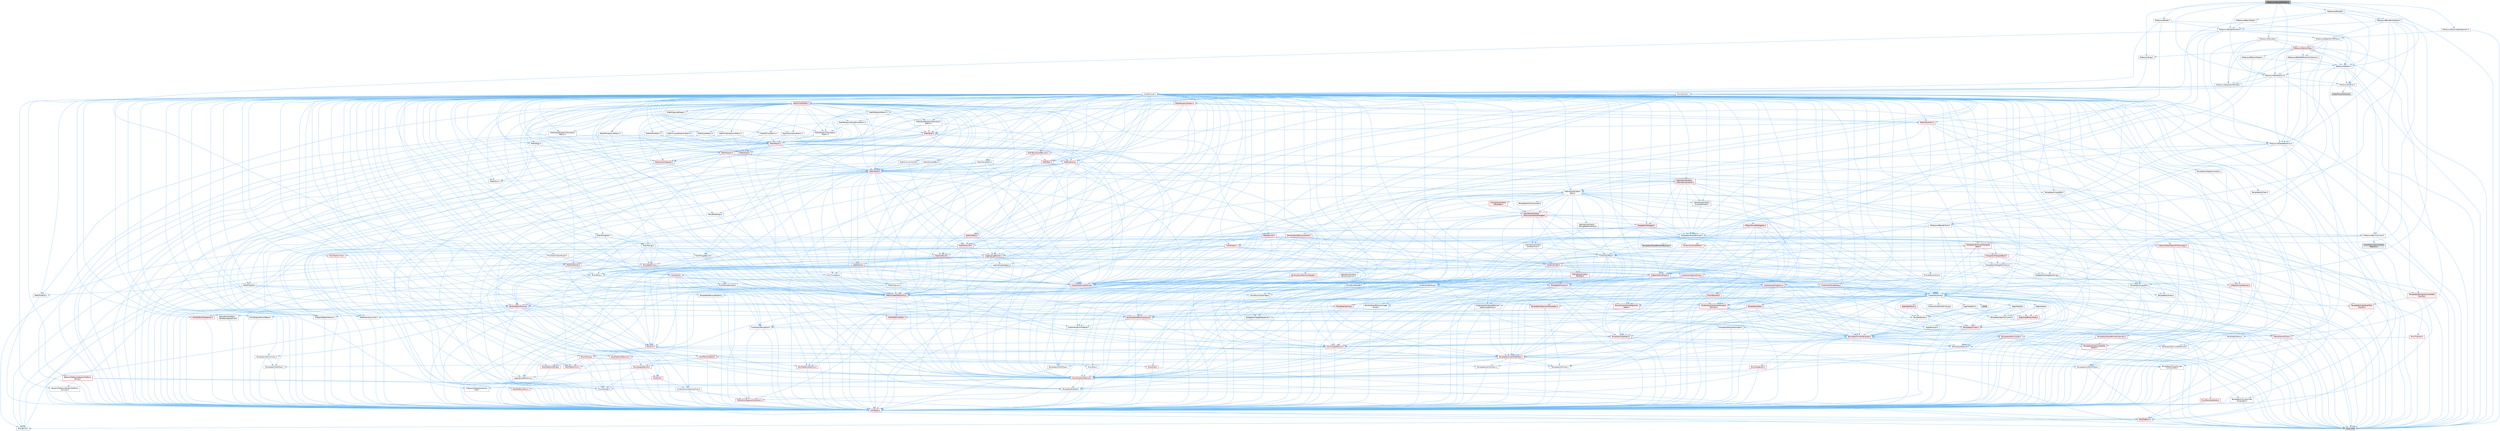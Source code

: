 digraph "MetasoundVariableNodes.h"
{
 // INTERACTIVE_SVG=YES
 // LATEX_PDF_SIZE
  bgcolor="transparent";
  edge [fontname=Helvetica,fontsize=10,labelfontname=Helvetica,labelfontsize=10];
  node [fontname=Helvetica,fontsize=10,shape=box,height=0.2,width=0.4];
  Node1 [id="Node000001",label="MetasoundVariableNodes.h",height=0.2,width=0.4,color="gray40", fillcolor="grey60", style="filled", fontcolor="black",tooltip=" "];
  Node1 -> Node2 [id="edge1_Node000001_Node000002",color="steelblue1",style="solid",tooltip=" "];
  Node2 [id="Node000002",label="MetasoundBuilderInterface.h",height=0.2,width=0.4,color="grey40", fillcolor="white", style="filled",URL="$d9/d0d/MetasoundBuilderInterface_8h.html",tooltip=" "];
  Node2 -> Node3 [id="edge2_Node000002_Node000003",color="steelblue1",style="solid",tooltip=" "];
  Node3 [id="Node000003",label="Containers/Array.h",height=0.2,width=0.4,color="grey40", fillcolor="white", style="filled",URL="$df/dd0/Array_8h.html",tooltip=" "];
  Node3 -> Node4 [id="edge3_Node000003_Node000004",color="steelblue1",style="solid",tooltip=" "];
  Node4 [id="Node000004",label="CoreTypes.h",height=0.2,width=0.4,color="red", fillcolor="#FFF0F0", style="filled",URL="$dc/dec/CoreTypes_8h.html",tooltip=" "];
  Node4 -> Node5 [id="edge4_Node000004_Node000005",color="steelblue1",style="solid",tooltip=" "];
  Node5 [id="Node000005",label="HAL/Platform.h",height=0.2,width=0.4,color="red", fillcolor="#FFF0F0", style="filled",URL="$d9/dd0/Platform_8h.html",tooltip=" "];
  Node5 -> Node6 [id="edge5_Node000005_Node000006",color="steelblue1",style="solid",tooltip=" "];
  Node6 [id="Node000006",label="Misc/Build.h",height=0.2,width=0.4,color="grey40", fillcolor="white", style="filled",URL="$d3/dbb/Build_8h.html",tooltip=" "];
  Node5 -> Node8 [id="edge6_Node000005_Node000008",color="steelblue1",style="solid",tooltip=" "];
  Node8 [id="Node000008",label="type_traits",height=0.2,width=0.4,color="grey60", fillcolor="#E0E0E0", style="filled",tooltip=" "];
  Node3 -> Node18 [id="edge7_Node000003_Node000018",color="steelblue1",style="solid",tooltip=" "];
  Node18 [id="Node000018",label="Misc/AssertionMacros.h",height=0.2,width=0.4,color="red", fillcolor="#FFF0F0", style="filled",URL="$d0/dfa/AssertionMacros_8h.html",tooltip=" "];
  Node18 -> Node4 [id="edge8_Node000018_Node000004",color="steelblue1",style="solid",tooltip=" "];
  Node18 -> Node5 [id="edge9_Node000018_Node000005",color="steelblue1",style="solid",tooltip=" "];
  Node18 -> Node19 [id="edge10_Node000018_Node000019",color="steelblue1",style="solid",tooltip=" "];
  Node19 [id="Node000019",label="HAL/PlatformMisc.h",height=0.2,width=0.4,color="red", fillcolor="#FFF0F0", style="filled",URL="$d0/df5/PlatformMisc_8h.html",tooltip=" "];
  Node19 -> Node4 [id="edge11_Node000019_Node000004",color="steelblue1",style="solid",tooltip=" "];
  Node18 -> Node55 [id="edge12_Node000018_Node000055",color="steelblue1",style="solid",tooltip=" "];
  Node55 [id="Node000055",label="Templates/EnableIf.h",height=0.2,width=0.4,color="grey40", fillcolor="white", style="filled",URL="$d7/d60/EnableIf_8h.html",tooltip=" "];
  Node55 -> Node4 [id="edge13_Node000055_Node000004",color="steelblue1",style="solid",tooltip=" "];
  Node18 -> Node61 [id="edge14_Node000018_Node000061",color="steelblue1",style="solid",tooltip=" "];
  Node61 [id="Node000061",label="Misc/VarArgs.h",height=0.2,width=0.4,color="grey40", fillcolor="white", style="filled",URL="$d5/d6f/VarArgs_8h.html",tooltip=" "];
  Node61 -> Node4 [id="edge15_Node000061_Node000004",color="steelblue1",style="solid",tooltip=" "];
  Node3 -> Node69 [id="edge16_Node000003_Node000069",color="steelblue1",style="solid",tooltip=" "];
  Node69 [id="Node000069",label="Misc/IntrusiveUnsetOptional\lState.h",height=0.2,width=0.4,color="red", fillcolor="#FFF0F0", style="filled",URL="$d2/d0a/IntrusiveUnsetOptionalState_8h.html",tooltip=" "];
  Node3 -> Node71 [id="edge17_Node000003_Node000071",color="steelblue1",style="solid",tooltip=" "];
  Node71 [id="Node000071",label="Misc/ReverseIterate.h",height=0.2,width=0.4,color="red", fillcolor="#FFF0F0", style="filled",URL="$db/de3/ReverseIterate_8h.html",tooltip=" "];
  Node71 -> Node5 [id="edge18_Node000071_Node000005",color="steelblue1",style="solid",tooltip=" "];
  Node3 -> Node73 [id="edge19_Node000003_Node000073",color="steelblue1",style="solid",tooltip=" "];
  Node73 [id="Node000073",label="HAL/UnrealMemory.h",height=0.2,width=0.4,color="red", fillcolor="#FFF0F0", style="filled",URL="$d9/d96/UnrealMemory_8h.html",tooltip=" "];
  Node73 -> Node4 [id="edge20_Node000073_Node000004",color="steelblue1",style="solid",tooltip=" "];
  Node73 -> Node77 [id="edge21_Node000073_Node000077",color="steelblue1",style="solid",tooltip=" "];
  Node77 [id="Node000077",label="HAL/MemoryBase.h",height=0.2,width=0.4,color="red", fillcolor="#FFF0F0", style="filled",URL="$d6/d9f/MemoryBase_8h.html",tooltip=" "];
  Node77 -> Node4 [id="edge22_Node000077_Node000004",color="steelblue1",style="solid",tooltip=" "];
  Node77 -> Node48 [id="edge23_Node000077_Node000048",color="steelblue1",style="solid",tooltip=" "];
  Node48 [id="Node000048",label="HAL/PlatformAtomics.h",height=0.2,width=0.4,color="red", fillcolor="#FFF0F0", style="filled",URL="$d3/d36/PlatformAtomics_8h.html",tooltip=" "];
  Node48 -> Node4 [id="edge24_Node000048_Node000004",color="steelblue1",style="solid",tooltip=" "];
  Node77 -> Node31 [id="edge25_Node000077_Node000031",color="steelblue1",style="solid",tooltip=" "];
  Node31 [id="Node000031",label="HAL/PlatformCrt.h",height=0.2,width=0.4,color="red", fillcolor="#FFF0F0", style="filled",URL="$d8/d75/PlatformCrt_8h.html",tooltip=" "];
  Node77 -> Node78 [id="edge26_Node000077_Node000078",color="steelblue1",style="solid",tooltip=" "];
  Node78 [id="Node000078",label="Misc/Exec.h",height=0.2,width=0.4,color="grey40", fillcolor="white", style="filled",URL="$de/ddb/Exec_8h.html",tooltip=" "];
  Node78 -> Node4 [id="edge27_Node000078_Node000004",color="steelblue1",style="solid",tooltip=" "];
  Node78 -> Node18 [id="edge28_Node000078_Node000018",color="steelblue1",style="solid",tooltip=" "];
  Node77 -> Node79 [id="edge29_Node000077_Node000079",color="steelblue1",style="solid",tooltip=" "];
  Node79 [id="Node000079",label="Misc/OutputDevice.h",height=0.2,width=0.4,color="red", fillcolor="#FFF0F0", style="filled",URL="$d7/d32/OutputDevice_8h.html",tooltip=" "];
  Node79 -> Node26 [id="edge30_Node000079_Node000026",color="steelblue1",style="solid",tooltip=" "];
  Node26 [id="Node000026",label="CoreFwd.h",height=0.2,width=0.4,color="red", fillcolor="#FFF0F0", style="filled",URL="$d1/d1e/CoreFwd_8h.html",tooltip=" "];
  Node26 -> Node4 [id="edge31_Node000026_Node000004",color="steelblue1",style="solid",tooltip=" "];
  Node26 -> Node27 [id="edge32_Node000026_Node000027",color="steelblue1",style="solid",tooltip=" "];
  Node27 [id="Node000027",label="Containers/ContainersFwd.h",height=0.2,width=0.4,color="grey40", fillcolor="white", style="filled",URL="$d4/d0a/ContainersFwd_8h.html",tooltip=" "];
  Node27 -> Node5 [id="edge33_Node000027_Node000005",color="steelblue1",style="solid",tooltip=" "];
  Node27 -> Node4 [id="edge34_Node000027_Node000004",color="steelblue1",style="solid",tooltip=" "];
  Node27 -> Node24 [id="edge35_Node000027_Node000024",color="steelblue1",style="solid",tooltip=" "];
  Node24 [id="Node000024",label="Traits/IsContiguousContainer.h",height=0.2,width=0.4,color="red", fillcolor="#FFF0F0", style="filled",URL="$d5/d3c/IsContiguousContainer_8h.html",tooltip=" "];
  Node24 -> Node4 [id="edge36_Node000024_Node000004",color="steelblue1",style="solid",tooltip=" "];
  Node26 -> Node29 [id="edge37_Node000026_Node000029",color="steelblue1",style="solid",tooltip=" "];
  Node29 [id="Node000029",label="UObject/UObjectHierarchy\lFwd.h",height=0.2,width=0.4,color="grey40", fillcolor="white", style="filled",URL="$d3/d13/UObjectHierarchyFwd_8h.html",tooltip=" "];
  Node79 -> Node4 [id="edge38_Node000079_Node000004",color="steelblue1",style="solid",tooltip=" "];
  Node79 -> Node80 [id="edge39_Node000079_Node000080",color="steelblue1",style="solid",tooltip=" "];
  Node80 [id="Node000080",label="Logging/LogVerbosity.h",height=0.2,width=0.4,color="grey40", fillcolor="white", style="filled",URL="$d2/d8f/LogVerbosity_8h.html",tooltip=" "];
  Node80 -> Node4 [id="edge40_Node000080_Node000004",color="steelblue1",style="solid",tooltip=" "];
  Node79 -> Node61 [id="edge41_Node000079_Node000061",color="steelblue1",style="solid",tooltip=" "];
  Node73 -> Node90 [id="edge42_Node000073_Node000090",color="steelblue1",style="solid",tooltip=" "];
  Node90 [id="Node000090",label="HAL/PlatformMemory.h",height=0.2,width=0.4,color="red", fillcolor="#FFF0F0", style="filled",URL="$de/d68/PlatformMemory_8h.html",tooltip=" "];
  Node90 -> Node4 [id="edge43_Node000090_Node000004",color="steelblue1",style="solid",tooltip=" "];
  Node73 -> Node93 [id="edge44_Node000073_Node000093",color="steelblue1",style="solid",tooltip=" "];
  Node93 [id="Node000093",label="Templates/IsPointer.h",height=0.2,width=0.4,color="grey40", fillcolor="white", style="filled",URL="$d7/d05/IsPointer_8h.html",tooltip=" "];
  Node93 -> Node4 [id="edge45_Node000093_Node000004",color="steelblue1",style="solid",tooltip=" "];
  Node3 -> Node94 [id="edge46_Node000003_Node000094",color="steelblue1",style="solid",tooltip=" "];
  Node94 [id="Node000094",label="Templates/UnrealTypeTraits.h",height=0.2,width=0.4,color="red", fillcolor="#FFF0F0", style="filled",URL="$d2/d2d/UnrealTypeTraits_8h.html",tooltip=" "];
  Node94 -> Node4 [id="edge47_Node000094_Node000004",color="steelblue1",style="solid",tooltip=" "];
  Node94 -> Node93 [id="edge48_Node000094_Node000093",color="steelblue1",style="solid",tooltip=" "];
  Node94 -> Node18 [id="edge49_Node000094_Node000018",color="steelblue1",style="solid",tooltip=" "];
  Node94 -> Node86 [id="edge50_Node000094_Node000086",color="steelblue1",style="solid",tooltip=" "];
  Node86 [id="Node000086",label="Templates/AndOrNot.h",height=0.2,width=0.4,color="grey40", fillcolor="white", style="filled",URL="$db/d0a/AndOrNot_8h.html",tooltip=" "];
  Node86 -> Node4 [id="edge51_Node000086_Node000004",color="steelblue1",style="solid",tooltip=" "];
  Node94 -> Node55 [id="edge52_Node000094_Node000055",color="steelblue1",style="solid",tooltip=" "];
  Node94 -> Node95 [id="edge53_Node000094_Node000095",color="steelblue1",style="solid",tooltip=" "];
  Node95 [id="Node000095",label="Templates/IsArithmetic.h",height=0.2,width=0.4,color="grey40", fillcolor="white", style="filled",URL="$d2/d5d/IsArithmetic_8h.html",tooltip=" "];
  Node95 -> Node4 [id="edge54_Node000095_Node000004",color="steelblue1",style="solid",tooltip=" "];
  Node94 -> Node97 [id="edge55_Node000094_Node000097",color="steelblue1",style="solid",tooltip=" "];
  Node97 [id="Node000097",label="Templates/IsPODType.h",height=0.2,width=0.4,color="grey40", fillcolor="white", style="filled",URL="$d7/db1/IsPODType_8h.html",tooltip=" "];
  Node97 -> Node4 [id="edge56_Node000097_Node000004",color="steelblue1",style="solid",tooltip=" "];
  Node94 -> Node98 [id="edge57_Node000094_Node000098",color="steelblue1",style="solid",tooltip=" "];
  Node98 [id="Node000098",label="Templates/IsUECoreType.h",height=0.2,width=0.4,color="grey40", fillcolor="white", style="filled",URL="$d1/db8/IsUECoreType_8h.html",tooltip=" "];
  Node98 -> Node4 [id="edge58_Node000098_Node000004",color="steelblue1",style="solid",tooltip=" "];
  Node98 -> Node8 [id="edge59_Node000098_Node000008",color="steelblue1",style="solid",tooltip=" "];
  Node94 -> Node87 [id="edge60_Node000094_Node000087",color="steelblue1",style="solid",tooltip=" "];
  Node87 [id="Node000087",label="Templates/IsTriviallyCopy\lConstructible.h",height=0.2,width=0.4,color="grey40", fillcolor="white", style="filled",URL="$d3/d78/IsTriviallyCopyConstructible_8h.html",tooltip=" "];
  Node87 -> Node4 [id="edge61_Node000087_Node000004",color="steelblue1",style="solid",tooltip=" "];
  Node87 -> Node8 [id="edge62_Node000087_Node000008",color="steelblue1",style="solid",tooltip=" "];
  Node3 -> Node99 [id="edge63_Node000003_Node000099",color="steelblue1",style="solid",tooltip=" "];
  Node99 [id="Node000099",label="Templates/UnrealTemplate.h",height=0.2,width=0.4,color="red", fillcolor="#FFF0F0", style="filled",URL="$d4/d24/UnrealTemplate_8h.html",tooltip=" "];
  Node99 -> Node4 [id="edge64_Node000099_Node000004",color="steelblue1",style="solid",tooltip=" "];
  Node99 -> Node93 [id="edge65_Node000099_Node000093",color="steelblue1",style="solid",tooltip=" "];
  Node99 -> Node73 [id="edge66_Node000099_Node000073",color="steelblue1",style="solid",tooltip=" "];
  Node99 -> Node94 [id="edge67_Node000099_Node000094",color="steelblue1",style="solid",tooltip=" "];
  Node99 -> Node102 [id="edge68_Node000099_Node000102",color="steelblue1",style="solid",tooltip=" "];
  Node102 [id="Node000102",label="Templates/RemoveReference.h",height=0.2,width=0.4,color="grey40", fillcolor="white", style="filled",URL="$da/dbe/RemoveReference_8h.html",tooltip=" "];
  Node102 -> Node4 [id="edge69_Node000102_Node000004",color="steelblue1",style="solid",tooltip=" "];
  Node99 -> Node63 [id="edge70_Node000099_Node000063",color="steelblue1",style="solid",tooltip=" "];
  Node63 [id="Node000063",label="Templates/Requires.h",height=0.2,width=0.4,color="grey40", fillcolor="white", style="filled",URL="$dc/d96/Requires_8h.html",tooltip=" "];
  Node63 -> Node55 [id="edge71_Node000063_Node000055",color="steelblue1",style="solid",tooltip=" "];
  Node63 -> Node8 [id="edge72_Node000063_Node000008",color="steelblue1",style="solid",tooltip=" "];
  Node99 -> Node103 [id="edge73_Node000099_Node000103",color="steelblue1",style="solid",tooltip=" "];
  Node103 [id="Node000103",label="Templates/TypeCompatible\lBytes.h",height=0.2,width=0.4,color="red", fillcolor="#FFF0F0", style="filled",URL="$df/d0a/TypeCompatibleBytes_8h.html",tooltip=" "];
  Node103 -> Node4 [id="edge74_Node000103_Node000004",color="steelblue1",style="solid",tooltip=" "];
  Node103 -> Node8 [id="edge75_Node000103_Node000008",color="steelblue1",style="solid",tooltip=" "];
  Node99 -> Node24 [id="edge76_Node000099_Node000024",color="steelblue1",style="solid",tooltip=" "];
  Node99 -> Node8 [id="edge77_Node000099_Node000008",color="steelblue1",style="solid",tooltip=" "];
  Node3 -> Node105 [id="edge78_Node000003_Node000105",color="steelblue1",style="solid",tooltip=" "];
  Node105 [id="Node000105",label="Containers/AllowShrinking.h",height=0.2,width=0.4,color="grey40", fillcolor="white", style="filled",URL="$d7/d1a/AllowShrinking_8h.html",tooltip=" "];
  Node105 -> Node4 [id="edge79_Node000105_Node000004",color="steelblue1",style="solid",tooltip=" "];
  Node3 -> Node106 [id="edge80_Node000003_Node000106",color="steelblue1",style="solid",tooltip=" "];
  Node106 [id="Node000106",label="Containers/ContainerAllocation\lPolicies.h",height=0.2,width=0.4,color="red", fillcolor="#FFF0F0", style="filled",URL="$d7/dff/ContainerAllocationPolicies_8h.html",tooltip=" "];
  Node106 -> Node4 [id="edge81_Node000106_Node000004",color="steelblue1",style="solid",tooltip=" "];
  Node106 -> Node106 [id="edge82_Node000106_Node000106",color="steelblue1",style="solid",tooltip=" "];
  Node106 -> Node108 [id="edge83_Node000106_Node000108",color="steelblue1",style="solid",tooltip=" "];
  Node108 [id="Node000108",label="HAL/PlatformMath.h",height=0.2,width=0.4,color="red", fillcolor="#FFF0F0", style="filled",URL="$dc/d53/PlatformMath_8h.html",tooltip=" "];
  Node108 -> Node4 [id="edge84_Node000108_Node000004",color="steelblue1",style="solid",tooltip=" "];
  Node106 -> Node73 [id="edge85_Node000106_Node000073",color="steelblue1",style="solid",tooltip=" "];
  Node106 -> Node41 [id="edge86_Node000106_Node000041",color="steelblue1",style="solid",tooltip=" "];
  Node41 [id="Node000041",label="Math/NumericLimits.h",height=0.2,width=0.4,color="grey40", fillcolor="white", style="filled",URL="$df/d1b/NumericLimits_8h.html",tooltip=" "];
  Node41 -> Node4 [id="edge87_Node000041_Node000004",color="steelblue1",style="solid",tooltip=" "];
  Node106 -> Node18 [id="edge88_Node000106_Node000018",color="steelblue1",style="solid",tooltip=" "];
  Node106 -> Node117 [id="edge89_Node000106_Node000117",color="steelblue1",style="solid",tooltip=" "];
  Node117 [id="Node000117",label="Templates/MemoryOps.h",height=0.2,width=0.4,color="red", fillcolor="#FFF0F0", style="filled",URL="$db/dea/MemoryOps_8h.html",tooltip=" "];
  Node117 -> Node4 [id="edge90_Node000117_Node000004",color="steelblue1",style="solid",tooltip=" "];
  Node117 -> Node73 [id="edge91_Node000117_Node000073",color="steelblue1",style="solid",tooltip=" "];
  Node117 -> Node88 [id="edge92_Node000117_Node000088",color="steelblue1",style="solid",tooltip=" "];
  Node88 [id="Node000088",label="Templates/IsTriviallyCopy\lAssignable.h",height=0.2,width=0.4,color="grey40", fillcolor="white", style="filled",URL="$d2/df2/IsTriviallyCopyAssignable_8h.html",tooltip=" "];
  Node88 -> Node4 [id="edge93_Node000088_Node000004",color="steelblue1",style="solid",tooltip=" "];
  Node88 -> Node8 [id="edge94_Node000088_Node000008",color="steelblue1",style="solid",tooltip=" "];
  Node117 -> Node87 [id="edge95_Node000117_Node000087",color="steelblue1",style="solid",tooltip=" "];
  Node117 -> Node63 [id="edge96_Node000117_Node000063",color="steelblue1",style="solid",tooltip=" "];
  Node117 -> Node94 [id="edge97_Node000117_Node000094",color="steelblue1",style="solid",tooltip=" "];
  Node117 -> Node8 [id="edge98_Node000117_Node000008",color="steelblue1",style="solid",tooltip=" "];
  Node106 -> Node103 [id="edge99_Node000106_Node000103",color="steelblue1",style="solid",tooltip=" "];
  Node106 -> Node8 [id="edge100_Node000106_Node000008",color="steelblue1",style="solid",tooltip=" "];
  Node3 -> Node118 [id="edge101_Node000003_Node000118",color="steelblue1",style="solid",tooltip=" "];
  Node118 [id="Node000118",label="Containers/ContainerElement\lTypeCompatibility.h",height=0.2,width=0.4,color="grey40", fillcolor="white", style="filled",URL="$df/ddf/ContainerElementTypeCompatibility_8h.html",tooltip=" "];
  Node118 -> Node4 [id="edge102_Node000118_Node000004",color="steelblue1",style="solid",tooltip=" "];
  Node118 -> Node94 [id="edge103_Node000118_Node000094",color="steelblue1",style="solid",tooltip=" "];
  Node3 -> Node119 [id="edge104_Node000003_Node000119",color="steelblue1",style="solid",tooltip=" "];
  Node119 [id="Node000119",label="Serialization/Archive.h",height=0.2,width=0.4,color="red", fillcolor="#FFF0F0", style="filled",URL="$d7/d3b/Archive_8h.html",tooltip=" "];
  Node119 -> Node26 [id="edge105_Node000119_Node000026",color="steelblue1",style="solid",tooltip=" "];
  Node119 -> Node4 [id="edge106_Node000119_Node000004",color="steelblue1",style="solid",tooltip=" "];
  Node119 -> Node120 [id="edge107_Node000119_Node000120",color="steelblue1",style="solid",tooltip=" "];
  Node120 [id="Node000120",label="HAL/PlatformProperties.h",height=0.2,width=0.4,color="red", fillcolor="#FFF0F0", style="filled",URL="$d9/db0/PlatformProperties_8h.html",tooltip=" "];
  Node120 -> Node4 [id="edge108_Node000120_Node000004",color="steelblue1",style="solid",tooltip=" "];
  Node119 -> Node123 [id="edge109_Node000119_Node000123",color="steelblue1",style="solid",tooltip=" "];
  Node123 [id="Node000123",label="Internationalization\l/TextNamespaceFwd.h",height=0.2,width=0.4,color="grey40", fillcolor="white", style="filled",URL="$d8/d97/TextNamespaceFwd_8h.html",tooltip=" "];
  Node123 -> Node4 [id="edge110_Node000123_Node000004",color="steelblue1",style="solid",tooltip=" "];
  Node119 -> Node18 [id="edge111_Node000119_Node000018",color="steelblue1",style="solid",tooltip=" "];
  Node119 -> Node6 [id="edge112_Node000119_Node000006",color="steelblue1",style="solid",tooltip=" "];
  Node119 -> Node124 [id="edge113_Node000119_Node000124",color="steelblue1",style="solid",tooltip=" "];
  Node124 [id="Node000124",label="Misc/EngineVersionBase.h",height=0.2,width=0.4,color="grey40", fillcolor="white", style="filled",URL="$d5/d2b/EngineVersionBase_8h.html",tooltip=" "];
  Node124 -> Node4 [id="edge114_Node000124_Node000004",color="steelblue1",style="solid",tooltip=" "];
  Node119 -> Node61 [id="edge115_Node000119_Node000061",color="steelblue1",style="solid",tooltip=" "];
  Node119 -> Node55 [id="edge116_Node000119_Node000055",color="steelblue1",style="solid",tooltip=" "];
  Node119 -> Node127 [id="edge117_Node000119_Node000127",color="steelblue1",style="solid",tooltip=" "];
  Node127 [id="Node000127",label="Templates/IsEnumClass.h",height=0.2,width=0.4,color="grey40", fillcolor="white", style="filled",URL="$d7/d15/IsEnumClass_8h.html",tooltip=" "];
  Node127 -> Node4 [id="edge118_Node000127_Node000004",color="steelblue1",style="solid",tooltip=" "];
  Node127 -> Node86 [id="edge119_Node000127_Node000086",color="steelblue1",style="solid",tooltip=" "];
  Node119 -> Node99 [id="edge120_Node000119_Node000099",color="steelblue1",style="solid",tooltip=" "];
  Node119 -> Node128 [id="edge121_Node000119_Node000128",color="steelblue1",style="solid",tooltip=" "];
  Node128 [id="Node000128",label="UObject/ObjectVersion.h",height=0.2,width=0.4,color="grey40", fillcolor="white", style="filled",URL="$da/d63/ObjectVersion_8h.html",tooltip=" "];
  Node128 -> Node4 [id="edge122_Node000128_Node000004",color="steelblue1",style="solid",tooltip=" "];
  Node3 -> Node129 [id="edge123_Node000003_Node000129",color="steelblue1",style="solid",tooltip=" "];
  Node129 [id="Node000129",label="Serialization/MemoryImage\lWriter.h",height=0.2,width=0.4,color="grey40", fillcolor="white", style="filled",URL="$d0/d08/MemoryImageWriter_8h.html",tooltip=" "];
  Node129 -> Node4 [id="edge124_Node000129_Node000004",color="steelblue1",style="solid",tooltip=" "];
  Node129 -> Node130 [id="edge125_Node000129_Node000130",color="steelblue1",style="solid",tooltip=" "];
  Node130 [id="Node000130",label="Serialization/MemoryLayout.h",height=0.2,width=0.4,color="red", fillcolor="#FFF0F0", style="filled",URL="$d7/d66/MemoryLayout_8h.html",tooltip=" "];
  Node130 -> Node133 [id="edge126_Node000130_Node000133",color="steelblue1",style="solid",tooltip=" "];
  Node133 [id="Node000133",label="Containers/EnumAsByte.h",height=0.2,width=0.4,color="grey40", fillcolor="white", style="filled",URL="$d6/d9a/EnumAsByte_8h.html",tooltip=" "];
  Node133 -> Node4 [id="edge127_Node000133_Node000004",color="steelblue1",style="solid",tooltip=" "];
  Node133 -> Node97 [id="edge128_Node000133_Node000097",color="steelblue1",style="solid",tooltip=" "];
  Node133 -> Node134 [id="edge129_Node000133_Node000134",color="steelblue1",style="solid",tooltip=" "];
  Node134 [id="Node000134",label="Templates/TypeHash.h",height=0.2,width=0.4,color="red", fillcolor="#FFF0F0", style="filled",URL="$d1/d62/TypeHash_8h.html",tooltip=" "];
  Node134 -> Node4 [id="edge130_Node000134_Node000004",color="steelblue1",style="solid",tooltip=" "];
  Node134 -> Node63 [id="edge131_Node000134_Node000063",color="steelblue1",style="solid",tooltip=" "];
  Node134 -> Node135 [id="edge132_Node000134_Node000135",color="steelblue1",style="solid",tooltip=" "];
  Node135 [id="Node000135",label="Misc/Crc.h",height=0.2,width=0.4,color="red", fillcolor="#FFF0F0", style="filled",URL="$d4/dd2/Crc_8h.html",tooltip=" "];
  Node135 -> Node4 [id="edge133_Node000135_Node000004",color="steelblue1",style="solid",tooltip=" "];
  Node135 -> Node75 [id="edge134_Node000135_Node000075",color="steelblue1",style="solid",tooltip=" "];
  Node75 [id="Node000075",label="HAL/PlatformString.h",height=0.2,width=0.4,color="red", fillcolor="#FFF0F0", style="filled",URL="$db/db5/PlatformString_8h.html",tooltip=" "];
  Node75 -> Node4 [id="edge135_Node000075_Node000004",color="steelblue1",style="solid",tooltip=" "];
  Node135 -> Node18 [id="edge136_Node000135_Node000018",color="steelblue1",style="solid",tooltip=" "];
  Node135 -> Node136 [id="edge137_Node000135_Node000136",color="steelblue1",style="solid",tooltip=" "];
  Node136 [id="Node000136",label="Misc/CString.h",height=0.2,width=0.4,color="red", fillcolor="#FFF0F0", style="filled",URL="$d2/d49/CString_8h.html",tooltip=" "];
  Node136 -> Node4 [id="edge138_Node000136_Node000004",color="steelblue1",style="solid",tooltip=" "];
  Node136 -> Node31 [id="edge139_Node000136_Node000031",color="steelblue1",style="solid",tooltip=" "];
  Node136 -> Node75 [id="edge140_Node000136_Node000075",color="steelblue1",style="solid",tooltip=" "];
  Node136 -> Node18 [id="edge141_Node000136_Node000018",color="steelblue1",style="solid",tooltip=" "];
  Node136 -> Node137 [id="edge142_Node000136_Node000137",color="steelblue1",style="solid",tooltip=" "];
  Node137 [id="Node000137",label="Misc/Char.h",height=0.2,width=0.4,color="red", fillcolor="#FFF0F0", style="filled",URL="$d0/d58/Char_8h.html",tooltip=" "];
  Node137 -> Node4 [id="edge143_Node000137_Node000004",color="steelblue1",style="solid",tooltip=" "];
  Node137 -> Node8 [id="edge144_Node000137_Node000008",color="steelblue1",style="solid",tooltip=" "];
  Node136 -> Node61 [id="edge145_Node000136_Node000061",color="steelblue1",style="solid",tooltip=" "];
  Node135 -> Node137 [id="edge146_Node000135_Node000137",color="steelblue1",style="solid",tooltip=" "];
  Node135 -> Node94 [id="edge147_Node000135_Node000094",color="steelblue1",style="solid",tooltip=" "];
  Node134 -> Node8 [id="edge148_Node000134_Node000008",color="steelblue1",style="solid",tooltip=" "];
  Node130 -> Node21 [id="edge149_Node000130_Node000021",color="steelblue1",style="solid",tooltip=" "];
  Node21 [id="Node000021",label="Containers/StringFwd.h",height=0.2,width=0.4,color="grey40", fillcolor="white", style="filled",URL="$df/d37/StringFwd_8h.html",tooltip=" "];
  Node21 -> Node4 [id="edge150_Node000021_Node000004",color="steelblue1",style="solid",tooltip=" "];
  Node21 -> Node22 [id="edge151_Node000021_Node000022",color="steelblue1",style="solid",tooltip=" "];
  Node22 [id="Node000022",label="Traits/ElementType.h",height=0.2,width=0.4,color="red", fillcolor="#FFF0F0", style="filled",URL="$d5/d4f/ElementType_8h.html",tooltip=" "];
  Node22 -> Node5 [id="edge152_Node000022_Node000005",color="steelblue1",style="solid",tooltip=" "];
  Node22 -> Node8 [id="edge153_Node000022_Node000008",color="steelblue1",style="solid",tooltip=" "];
  Node21 -> Node24 [id="edge154_Node000021_Node000024",color="steelblue1",style="solid",tooltip=" "];
  Node130 -> Node73 [id="edge155_Node000130_Node000073",color="steelblue1",style="solid",tooltip=" "];
  Node130 -> Node55 [id="edge156_Node000130_Node000055",color="steelblue1",style="solid",tooltip=" "];
  Node130 -> Node99 [id="edge157_Node000130_Node000099",color="steelblue1",style="solid",tooltip=" "];
  Node3 -> Node143 [id="edge158_Node000003_Node000143",color="steelblue1",style="solid",tooltip=" "];
  Node143 [id="Node000143",label="Algo/Heapify.h",height=0.2,width=0.4,color="grey40", fillcolor="white", style="filled",URL="$d0/d2a/Heapify_8h.html",tooltip=" "];
  Node143 -> Node144 [id="edge159_Node000143_Node000144",color="steelblue1",style="solid",tooltip=" "];
  Node144 [id="Node000144",label="Algo/Impl/BinaryHeap.h",height=0.2,width=0.4,color="red", fillcolor="#FFF0F0", style="filled",URL="$d7/da3/Algo_2Impl_2BinaryHeap_8h.html",tooltip=" "];
  Node144 -> Node145 [id="edge160_Node000144_Node000145",color="steelblue1",style="solid",tooltip=" "];
  Node145 [id="Node000145",label="Templates/Invoke.h",height=0.2,width=0.4,color="red", fillcolor="#FFF0F0", style="filled",URL="$d7/deb/Invoke_8h.html",tooltip=" "];
  Node145 -> Node4 [id="edge161_Node000145_Node000004",color="steelblue1",style="solid",tooltip=" "];
  Node145 -> Node99 [id="edge162_Node000145_Node000099",color="steelblue1",style="solid",tooltip=" "];
  Node145 -> Node8 [id="edge163_Node000145_Node000008",color="steelblue1",style="solid",tooltip=" "];
  Node144 -> Node8 [id="edge164_Node000144_Node000008",color="steelblue1",style="solid",tooltip=" "];
  Node143 -> Node149 [id="edge165_Node000143_Node000149",color="steelblue1",style="solid",tooltip=" "];
  Node149 [id="Node000149",label="Templates/IdentityFunctor.h",height=0.2,width=0.4,color="grey40", fillcolor="white", style="filled",URL="$d7/d2e/IdentityFunctor_8h.html",tooltip=" "];
  Node149 -> Node5 [id="edge166_Node000149_Node000005",color="steelblue1",style="solid",tooltip=" "];
  Node143 -> Node145 [id="edge167_Node000143_Node000145",color="steelblue1",style="solid",tooltip=" "];
  Node143 -> Node150 [id="edge168_Node000143_Node000150",color="steelblue1",style="solid",tooltip=" "];
  Node150 [id="Node000150",label="Templates/Less.h",height=0.2,width=0.4,color="grey40", fillcolor="white", style="filled",URL="$de/dc8/Less_8h.html",tooltip=" "];
  Node150 -> Node4 [id="edge169_Node000150_Node000004",color="steelblue1",style="solid",tooltip=" "];
  Node150 -> Node99 [id="edge170_Node000150_Node000099",color="steelblue1",style="solid",tooltip=" "];
  Node143 -> Node99 [id="edge171_Node000143_Node000099",color="steelblue1",style="solid",tooltip=" "];
  Node3 -> Node151 [id="edge172_Node000003_Node000151",color="steelblue1",style="solid",tooltip=" "];
  Node151 [id="Node000151",label="Algo/HeapSort.h",height=0.2,width=0.4,color="grey40", fillcolor="white", style="filled",URL="$d3/d92/HeapSort_8h.html",tooltip=" "];
  Node151 -> Node144 [id="edge173_Node000151_Node000144",color="steelblue1",style="solid",tooltip=" "];
  Node151 -> Node149 [id="edge174_Node000151_Node000149",color="steelblue1",style="solid",tooltip=" "];
  Node151 -> Node150 [id="edge175_Node000151_Node000150",color="steelblue1",style="solid",tooltip=" "];
  Node151 -> Node99 [id="edge176_Node000151_Node000099",color="steelblue1",style="solid",tooltip=" "];
  Node3 -> Node152 [id="edge177_Node000003_Node000152",color="steelblue1",style="solid",tooltip=" "];
  Node152 [id="Node000152",label="Algo/IsHeap.h",height=0.2,width=0.4,color="grey40", fillcolor="white", style="filled",URL="$de/d32/IsHeap_8h.html",tooltip=" "];
  Node152 -> Node144 [id="edge178_Node000152_Node000144",color="steelblue1",style="solid",tooltip=" "];
  Node152 -> Node149 [id="edge179_Node000152_Node000149",color="steelblue1",style="solid",tooltip=" "];
  Node152 -> Node145 [id="edge180_Node000152_Node000145",color="steelblue1",style="solid",tooltip=" "];
  Node152 -> Node150 [id="edge181_Node000152_Node000150",color="steelblue1",style="solid",tooltip=" "];
  Node152 -> Node99 [id="edge182_Node000152_Node000099",color="steelblue1",style="solid",tooltip=" "];
  Node3 -> Node144 [id="edge183_Node000003_Node000144",color="steelblue1",style="solid",tooltip=" "];
  Node3 -> Node153 [id="edge184_Node000003_Node000153",color="steelblue1",style="solid",tooltip=" "];
  Node153 [id="Node000153",label="Algo/StableSort.h",height=0.2,width=0.4,color="red", fillcolor="#FFF0F0", style="filled",URL="$d7/d3c/StableSort_8h.html",tooltip=" "];
  Node153 -> Node149 [id="edge185_Node000153_Node000149",color="steelblue1",style="solid",tooltip=" "];
  Node153 -> Node145 [id="edge186_Node000153_Node000145",color="steelblue1",style="solid",tooltip=" "];
  Node153 -> Node150 [id="edge187_Node000153_Node000150",color="steelblue1",style="solid",tooltip=" "];
  Node153 -> Node99 [id="edge188_Node000153_Node000099",color="steelblue1",style="solid",tooltip=" "];
  Node3 -> Node156 [id="edge189_Node000003_Node000156",color="steelblue1",style="solid",tooltip=" "];
  Node156 [id="Node000156",label="Concepts/GetTypeHashable.h",height=0.2,width=0.4,color="grey40", fillcolor="white", style="filled",URL="$d3/da2/GetTypeHashable_8h.html",tooltip=" "];
  Node156 -> Node4 [id="edge190_Node000156_Node000004",color="steelblue1",style="solid",tooltip=" "];
  Node156 -> Node134 [id="edge191_Node000156_Node000134",color="steelblue1",style="solid",tooltip=" "];
  Node3 -> Node149 [id="edge192_Node000003_Node000149",color="steelblue1",style="solid",tooltip=" "];
  Node3 -> Node145 [id="edge193_Node000003_Node000145",color="steelblue1",style="solid",tooltip=" "];
  Node3 -> Node150 [id="edge194_Node000003_Node000150",color="steelblue1",style="solid",tooltip=" "];
  Node3 -> Node157 [id="edge195_Node000003_Node000157",color="steelblue1",style="solid",tooltip=" "];
  Node157 [id="Node000157",label="Templates/LosesQualifiers\lFromTo.h",height=0.2,width=0.4,color="red", fillcolor="#FFF0F0", style="filled",URL="$d2/db3/LosesQualifiersFromTo_8h.html",tooltip=" "];
  Node157 -> Node8 [id="edge196_Node000157_Node000008",color="steelblue1",style="solid",tooltip=" "];
  Node3 -> Node63 [id="edge197_Node000003_Node000063",color="steelblue1",style="solid",tooltip=" "];
  Node3 -> Node158 [id="edge198_Node000003_Node000158",color="steelblue1",style="solid",tooltip=" "];
  Node158 [id="Node000158",label="Templates/Sorting.h",height=0.2,width=0.4,color="red", fillcolor="#FFF0F0", style="filled",URL="$d3/d9e/Sorting_8h.html",tooltip=" "];
  Node158 -> Node4 [id="edge199_Node000158_Node000004",color="steelblue1",style="solid",tooltip=" "];
  Node158 -> Node108 [id="edge200_Node000158_Node000108",color="steelblue1",style="solid",tooltip=" "];
  Node158 -> Node150 [id="edge201_Node000158_Node000150",color="steelblue1",style="solid",tooltip=" "];
  Node3 -> Node162 [id="edge202_Node000003_Node000162",color="steelblue1",style="solid",tooltip=" "];
  Node162 [id="Node000162",label="Templates/AlignmentTemplates.h",height=0.2,width=0.4,color="red", fillcolor="#FFF0F0", style="filled",URL="$dd/d32/AlignmentTemplates_8h.html",tooltip=" "];
  Node162 -> Node4 [id="edge203_Node000162_Node000004",color="steelblue1",style="solid",tooltip=" "];
  Node162 -> Node93 [id="edge204_Node000162_Node000093",color="steelblue1",style="solid",tooltip=" "];
  Node3 -> Node22 [id="edge205_Node000003_Node000022",color="steelblue1",style="solid",tooltip=" "];
  Node3 -> Node114 [id="edge206_Node000003_Node000114",color="steelblue1",style="solid",tooltip=" "];
  Node114 [id="Node000114",label="limits",height=0.2,width=0.4,color="grey60", fillcolor="#E0E0E0", style="filled",tooltip=" "];
  Node3 -> Node8 [id="edge207_Node000003_Node000008",color="steelblue1",style="solid",tooltip=" "];
  Node2 -> Node163 [id="edge208_Node000002_Node000163",color="steelblue1",style="solid",tooltip=" "];
  Node163 [id="Node000163",label="MetasoundDataReference.h",height=0.2,width=0.4,color="grey40", fillcolor="white", style="filled",URL="$dc/d67/MetasoundDataReference_8h.html",tooltip=" "];
  Node163 -> Node8 [id="edge209_Node000163_Node000008",color="steelblue1",style="solid",tooltip=" "];
  Node163 -> Node164 [id="edge210_Node000163_Node000164",color="steelblue1",style="solid",tooltip=" "];
  Node164 [id="Node000164",label="Containers/UnrealString.h",height=0.2,width=0.4,color="red", fillcolor="#FFF0F0", style="filled",URL="$d5/dba/UnrealString_8h.html",tooltip=" "];
  Node163 -> Node5 [id="edge211_Node000163_Node000005",color="steelblue1",style="solid",tooltip=" "];
  Node163 -> Node168 [id="edge212_Node000163_Node000168",color="steelblue1",style="solid",tooltip=" "];
  Node168 [id="Node000168",label="Internationalization\l/Text.h",height=0.2,width=0.4,color="grey40", fillcolor="white", style="filled",URL="$d6/d35/Text_8h.html",tooltip=" "];
  Node168 -> Node4 [id="edge213_Node000168_Node000004",color="steelblue1",style="solid",tooltip=" "];
  Node168 -> Node48 [id="edge214_Node000168_Node000048",color="steelblue1",style="solid",tooltip=" "];
  Node168 -> Node18 [id="edge215_Node000168_Node000018",color="steelblue1",style="solid",tooltip=" "];
  Node168 -> Node43 [id="edge216_Node000168_Node000043",color="steelblue1",style="solid",tooltip=" "];
  Node43 [id="Node000043",label="Misc/EnumClassFlags.h",height=0.2,width=0.4,color="grey40", fillcolor="white", style="filled",URL="$d8/de7/EnumClassFlags_8h.html",tooltip=" "];
  Node168 -> Node94 [id="edge217_Node000168_Node000094",color="steelblue1",style="solid",tooltip=" "];
  Node168 -> Node3 [id="edge218_Node000168_Node000003",color="steelblue1",style="solid",tooltip=" "];
  Node168 -> Node164 [id="edge219_Node000168_Node000164",color="steelblue1",style="solid",tooltip=" "];
  Node168 -> Node169 [id="edge220_Node000168_Node000169",color="steelblue1",style="solid",tooltip=" "];
  Node169 [id="Node000169",label="Containers/SortedMap.h",height=0.2,width=0.4,color="red", fillcolor="#FFF0F0", style="filled",URL="$d1/dcf/SortedMap_8h.html",tooltip=" "];
  Node169 -> Node170 [id="edge221_Node000169_Node000170",color="steelblue1",style="solid",tooltip=" "];
  Node170 [id="Node000170",label="Containers/Map.h",height=0.2,width=0.4,color="grey40", fillcolor="white", style="filled",URL="$df/d79/Map_8h.html",tooltip=" "];
  Node170 -> Node4 [id="edge222_Node000170_Node000004",color="steelblue1",style="solid",tooltip=" "];
  Node170 -> Node171 [id="edge223_Node000170_Node000171",color="steelblue1",style="solid",tooltip=" "];
  Node171 [id="Node000171",label="Algo/Reverse.h",height=0.2,width=0.4,color="grey40", fillcolor="white", style="filled",URL="$d5/d93/Reverse_8h.html",tooltip=" "];
  Node171 -> Node4 [id="edge224_Node000171_Node000004",color="steelblue1",style="solid",tooltip=" "];
  Node171 -> Node99 [id="edge225_Node000171_Node000099",color="steelblue1",style="solid",tooltip=" "];
  Node170 -> Node118 [id="edge226_Node000170_Node000118",color="steelblue1",style="solid",tooltip=" "];
  Node170 -> Node172 [id="edge227_Node000170_Node000172",color="steelblue1",style="solid",tooltip=" "];
  Node172 [id="Node000172",label="Containers/Set.h",height=0.2,width=0.4,color="red", fillcolor="#FFF0F0", style="filled",URL="$d4/d45/Set_8h.html",tooltip=" "];
  Node172 -> Node106 [id="edge228_Node000172_Node000106",color="steelblue1",style="solid",tooltip=" "];
  Node172 -> Node118 [id="edge229_Node000172_Node000118",color="steelblue1",style="solid",tooltip=" "];
  Node172 -> Node174 [id="edge230_Node000172_Node000174",color="steelblue1",style="solid",tooltip=" "];
  Node174 [id="Node000174",label="Containers/SparseArray.h",height=0.2,width=0.4,color="red", fillcolor="#FFF0F0", style="filled",URL="$d5/dbf/SparseArray_8h.html",tooltip=" "];
  Node174 -> Node4 [id="edge231_Node000174_Node000004",color="steelblue1",style="solid",tooltip=" "];
  Node174 -> Node18 [id="edge232_Node000174_Node000018",color="steelblue1",style="solid",tooltip=" "];
  Node174 -> Node73 [id="edge233_Node000174_Node000073",color="steelblue1",style="solid",tooltip=" "];
  Node174 -> Node94 [id="edge234_Node000174_Node000094",color="steelblue1",style="solid",tooltip=" "];
  Node174 -> Node99 [id="edge235_Node000174_Node000099",color="steelblue1",style="solid",tooltip=" "];
  Node174 -> Node106 [id="edge236_Node000174_Node000106",color="steelblue1",style="solid",tooltip=" "];
  Node174 -> Node150 [id="edge237_Node000174_Node000150",color="steelblue1",style="solid",tooltip=" "];
  Node174 -> Node3 [id="edge238_Node000174_Node000003",color="steelblue1",style="solid",tooltip=" "];
  Node174 -> Node161 [id="edge239_Node000174_Node000161",color="steelblue1",style="solid",tooltip=" "];
  Node161 [id="Node000161",label="Math/UnrealMathUtility.h",height=0.2,width=0.4,color="red", fillcolor="#FFF0F0", style="filled",URL="$db/db8/UnrealMathUtility_8h.html",tooltip=" "];
  Node161 -> Node4 [id="edge240_Node000161_Node000004",color="steelblue1",style="solid",tooltip=" "];
  Node161 -> Node18 [id="edge241_Node000161_Node000018",color="steelblue1",style="solid",tooltip=" "];
  Node161 -> Node108 [id="edge242_Node000161_Node000108",color="steelblue1",style="solid",tooltip=" "];
  Node161 -> Node63 [id="edge243_Node000161_Node000063",color="steelblue1",style="solid",tooltip=" "];
  Node174 -> Node175 [id="edge244_Node000174_Node000175",color="steelblue1",style="solid",tooltip=" "];
  Node175 [id="Node000175",label="Containers/ScriptArray.h",height=0.2,width=0.4,color="red", fillcolor="#FFF0F0", style="filled",URL="$dc/daf/ScriptArray_8h.html",tooltip=" "];
  Node175 -> Node4 [id="edge245_Node000175_Node000004",color="steelblue1",style="solid",tooltip=" "];
  Node175 -> Node18 [id="edge246_Node000175_Node000018",color="steelblue1",style="solid",tooltip=" "];
  Node175 -> Node73 [id="edge247_Node000175_Node000073",color="steelblue1",style="solid",tooltip=" "];
  Node175 -> Node105 [id="edge248_Node000175_Node000105",color="steelblue1",style="solid",tooltip=" "];
  Node175 -> Node106 [id="edge249_Node000175_Node000106",color="steelblue1",style="solid",tooltip=" "];
  Node175 -> Node3 [id="edge250_Node000175_Node000003",color="steelblue1",style="solid",tooltip=" "];
  Node174 -> Node176 [id="edge251_Node000174_Node000176",color="steelblue1",style="solid",tooltip=" "];
  Node176 [id="Node000176",label="Containers/BitArray.h",height=0.2,width=0.4,color="grey40", fillcolor="white", style="filled",URL="$d1/de4/BitArray_8h.html",tooltip=" "];
  Node176 -> Node106 [id="edge252_Node000176_Node000106",color="steelblue1",style="solid",tooltip=" "];
  Node176 -> Node4 [id="edge253_Node000176_Node000004",color="steelblue1",style="solid",tooltip=" "];
  Node176 -> Node48 [id="edge254_Node000176_Node000048",color="steelblue1",style="solid",tooltip=" "];
  Node176 -> Node73 [id="edge255_Node000176_Node000073",color="steelblue1",style="solid",tooltip=" "];
  Node176 -> Node161 [id="edge256_Node000176_Node000161",color="steelblue1",style="solid",tooltip=" "];
  Node176 -> Node18 [id="edge257_Node000176_Node000018",color="steelblue1",style="solid",tooltip=" "];
  Node176 -> Node43 [id="edge258_Node000176_Node000043",color="steelblue1",style="solid",tooltip=" "];
  Node176 -> Node119 [id="edge259_Node000176_Node000119",color="steelblue1",style="solid",tooltip=" "];
  Node176 -> Node129 [id="edge260_Node000176_Node000129",color="steelblue1",style="solid",tooltip=" "];
  Node176 -> Node130 [id="edge261_Node000176_Node000130",color="steelblue1",style="solid",tooltip=" "];
  Node176 -> Node55 [id="edge262_Node000176_Node000055",color="steelblue1",style="solid",tooltip=" "];
  Node176 -> Node145 [id="edge263_Node000176_Node000145",color="steelblue1",style="solid",tooltip=" "];
  Node176 -> Node99 [id="edge264_Node000176_Node000099",color="steelblue1",style="solid",tooltip=" "];
  Node176 -> Node94 [id="edge265_Node000176_Node000094",color="steelblue1",style="solid",tooltip=" "];
  Node174 -> Node129 [id="edge266_Node000174_Node000129",color="steelblue1",style="solid",tooltip=" "];
  Node174 -> Node164 [id="edge267_Node000174_Node000164",color="steelblue1",style="solid",tooltip=" "];
  Node174 -> Node69 [id="edge268_Node000174_Node000069",color="steelblue1",style="solid",tooltip=" "];
  Node172 -> Node27 [id="edge269_Node000172_Node000027",color="steelblue1",style="solid",tooltip=" "];
  Node172 -> Node161 [id="edge270_Node000172_Node000161",color="steelblue1",style="solid",tooltip=" "];
  Node172 -> Node18 [id="edge271_Node000172_Node000018",color="steelblue1",style="solid",tooltip=" "];
  Node172 -> Node193 [id="edge272_Node000172_Node000193",color="steelblue1",style="solid",tooltip=" "];
  Node193 [id="Node000193",label="Misc/StructBuilder.h",height=0.2,width=0.4,color="grey40", fillcolor="white", style="filled",URL="$d9/db3/StructBuilder_8h.html",tooltip=" "];
  Node193 -> Node4 [id="edge273_Node000193_Node000004",color="steelblue1",style="solid",tooltip=" "];
  Node193 -> Node161 [id="edge274_Node000193_Node000161",color="steelblue1",style="solid",tooltip=" "];
  Node193 -> Node162 [id="edge275_Node000193_Node000162",color="steelblue1",style="solid",tooltip=" "];
  Node172 -> Node129 [id="edge276_Node000172_Node000129",color="steelblue1",style="solid",tooltip=" "];
  Node172 -> Node194 [id="edge277_Node000172_Node000194",color="steelblue1",style="solid",tooltip=" "];
  Node194 [id="Node000194",label="Templates/Function.h",height=0.2,width=0.4,color="red", fillcolor="#FFF0F0", style="filled",URL="$df/df5/Function_8h.html",tooltip=" "];
  Node194 -> Node4 [id="edge278_Node000194_Node000004",color="steelblue1",style="solid",tooltip=" "];
  Node194 -> Node18 [id="edge279_Node000194_Node000018",color="steelblue1",style="solid",tooltip=" "];
  Node194 -> Node69 [id="edge280_Node000194_Node000069",color="steelblue1",style="solid",tooltip=" "];
  Node194 -> Node73 [id="edge281_Node000194_Node000073",color="steelblue1",style="solid",tooltip=" "];
  Node194 -> Node94 [id="edge282_Node000194_Node000094",color="steelblue1",style="solid",tooltip=" "];
  Node194 -> Node145 [id="edge283_Node000194_Node000145",color="steelblue1",style="solid",tooltip=" "];
  Node194 -> Node99 [id="edge284_Node000194_Node000099",color="steelblue1",style="solid",tooltip=" "];
  Node194 -> Node63 [id="edge285_Node000194_Node000063",color="steelblue1",style="solid",tooltip=" "];
  Node194 -> Node161 [id="edge286_Node000194_Node000161",color="steelblue1",style="solid",tooltip=" "];
  Node194 -> Node8 [id="edge287_Node000194_Node000008",color="steelblue1",style="solid",tooltip=" "];
  Node172 -> Node158 [id="edge288_Node000172_Node000158",color="steelblue1",style="solid",tooltip=" "];
  Node172 -> Node134 [id="edge289_Node000172_Node000134",color="steelblue1",style="solid",tooltip=" "];
  Node172 -> Node99 [id="edge290_Node000172_Node000099",color="steelblue1",style="solid",tooltip=" "];
  Node172 -> Node8 [id="edge291_Node000172_Node000008",color="steelblue1",style="solid",tooltip=" "];
  Node170 -> Node164 [id="edge292_Node000170_Node000164",color="steelblue1",style="solid",tooltip=" "];
  Node170 -> Node18 [id="edge293_Node000170_Node000018",color="steelblue1",style="solid",tooltip=" "];
  Node170 -> Node193 [id="edge294_Node000170_Node000193",color="steelblue1",style="solid",tooltip=" "];
  Node170 -> Node194 [id="edge295_Node000170_Node000194",color="steelblue1",style="solid",tooltip=" "];
  Node170 -> Node158 [id="edge296_Node000170_Node000158",color="steelblue1",style="solid",tooltip=" "];
  Node170 -> Node197 [id="edge297_Node000170_Node000197",color="steelblue1",style="solid",tooltip=" "];
  Node197 [id="Node000197",label="Templates/Tuple.h",height=0.2,width=0.4,color="red", fillcolor="#FFF0F0", style="filled",URL="$d2/d4f/Tuple_8h.html",tooltip=" "];
  Node197 -> Node4 [id="edge298_Node000197_Node000004",color="steelblue1",style="solid",tooltip=" "];
  Node197 -> Node99 [id="edge299_Node000197_Node000099",color="steelblue1",style="solid",tooltip=" "];
  Node197 -> Node198 [id="edge300_Node000197_Node000198",color="steelblue1",style="solid",tooltip=" "];
  Node198 [id="Node000198",label="Delegates/IntegerSequence.h",height=0.2,width=0.4,color="grey40", fillcolor="white", style="filled",URL="$d2/dcc/IntegerSequence_8h.html",tooltip=" "];
  Node198 -> Node4 [id="edge301_Node000198_Node000004",color="steelblue1",style="solid",tooltip=" "];
  Node197 -> Node145 [id="edge302_Node000197_Node000145",color="steelblue1",style="solid",tooltip=" "];
  Node197 -> Node130 [id="edge303_Node000197_Node000130",color="steelblue1",style="solid",tooltip=" "];
  Node197 -> Node63 [id="edge304_Node000197_Node000063",color="steelblue1",style="solid",tooltip=" "];
  Node197 -> Node134 [id="edge305_Node000197_Node000134",color="steelblue1",style="solid",tooltip=" "];
  Node197 -> Node8 [id="edge306_Node000197_Node000008",color="steelblue1",style="solid",tooltip=" "];
  Node170 -> Node99 [id="edge307_Node000170_Node000099",color="steelblue1",style="solid",tooltip=" "];
  Node170 -> Node94 [id="edge308_Node000170_Node000094",color="steelblue1",style="solid",tooltip=" "];
  Node170 -> Node8 [id="edge309_Node000170_Node000008",color="steelblue1",style="solid",tooltip=" "];
  Node169 -> Node200 [id="edge310_Node000169_Node000200",color="steelblue1",style="solid",tooltip=" "];
  Node200 [id="Node000200",label="UObject/NameTypes.h",height=0.2,width=0.4,color="red", fillcolor="#FFF0F0", style="filled",URL="$d6/d35/NameTypes_8h.html",tooltip=" "];
  Node200 -> Node4 [id="edge311_Node000200_Node000004",color="steelblue1",style="solid",tooltip=" "];
  Node200 -> Node18 [id="edge312_Node000200_Node000018",color="steelblue1",style="solid",tooltip=" "];
  Node200 -> Node73 [id="edge313_Node000200_Node000073",color="steelblue1",style="solid",tooltip=" "];
  Node200 -> Node94 [id="edge314_Node000200_Node000094",color="steelblue1",style="solid",tooltip=" "];
  Node200 -> Node99 [id="edge315_Node000200_Node000099",color="steelblue1",style="solid",tooltip=" "];
  Node200 -> Node164 [id="edge316_Node000200_Node000164",color="steelblue1",style="solid",tooltip=" "];
  Node200 -> Node204 [id="edge317_Node000200_Node000204",color="steelblue1",style="solid",tooltip=" "];
  Node204 [id="Node000204",label="Containers/StringConv.h",height=0.2,width=0.4,color="red", fillcolor="#FFF0F0", style="filled",URL="$d3/ddf/StringConv_8h.html",tooltip=" "];
  Node204 -> Node4 [id="edge318_Node000204_Node000004",color="steelblue1",style="solid",tooltip=" "];
  Node204 -> Node18 [id="edge319_Node000204_Node000018",color="steelblue1",style="solid",tooltip=" "];
  Node204 -> Node106 [id="edge320_Node000204_Node000106",color="steelblue1",style="solid",tooltip=" "];
  Node204 -> Node3 [id="edge321_Node000204_Node000003",color="steelblue1",style="solid",tooltip=" "];
  Node204 -> Node136 [id="edge322_Node000204_Node000136",color="steelblue1",style="solid",tooltip=" "];
  Node204 -> Node190 [id="edge323_Node000204_Node000190",color="steelblue1",style="solid",tooltip=" "];
  Node190 [id="Node000190",label="Templates/IsArray.h",height=0.2,width=0.4,color="grey40", fillcolor="white", style="filled",URL="$d8/d8d/IsArray_8h.html",tooltip=" "];
  Node190 -> Node4 [id="edge324_Node000190_Node000004",color="steelblue1",style="solid",tooltip=" "];
  Node204 -> Node99 [id="edge325_Node000204_Node000099",color="steelblue1",style="solid",tooltip=" "];
  Node204 -> Node94 [id="edge326_Node000204_Node000094",color="steelblue1",style="solid",tooltip=" "];
  Node204 -> Node22 [id="edge327_Node000204_Node000022",color="steelblue1",style="solid",tooltip=" "];
  Node204 -> Node24 [id="edge328_Node000204_Node000024",color="steelblue1",style="solid",tooltip=" "];
  Node204 -> Node8 [id="edge329_Node000204_Node000008",color="steelblue1",style="solid",tooltip=" "];
  Node200 -> Node21 [id="edge330_Node000200_Node000021",color="steelblue1",style="solid",tooltip=" "];
  Node200 -> Node205 [id="edge331_Node000200_Node000205",color="steelblue1",style="solid",tooltip=" "];
  Node205 [id="Node000205",label="UObject/UnrealNames.h",height=0.2,width=0.4,color="red", fillcolor="#FFF0F0", style="filled",URL="$d8/db1/UnrealNames_8h.html",tooltip=" "];
  Node205 -> Node4 [id="edge332_Node000205_Node000004",color="steelblue1",style="solid",tooltip=" "];
  Node200 -> Node130 [id="edge333_Node000200_Node000130",color="steelblue1",style="solid",tooltip=" "];
  Node200 -> Node69 [id="edge334_Node000200_Node000069",color="steelblue1",style="solid",tooltip=" "];
  Node168 -> Node133 [id="edge335_Node000168_Node000133",color="steelblue1",style="solid",tooltip=" "];
  Node168 -> Node213 [id="edge336_Node000168_Node000213",color="steelblue1",style="solid",tooltip=" "];
  Node213 [id="Node000213",label="Templates/SharedPointer.h",height=0.2,width=0.4,color="grey40", fillcolor="white", style="filled",URL="$d2/d17/SharedPointer_8h.html",tooltip=" "];
  Node213 -> Node4 [id="edge337_Node000213_Node000004",color="steelblue1",style="solid",tooltip=" "];
  Node213 -> Node69 [id="edge338_Node000213_Node000069",color="steelblue1",style="solid",tooltip=" "];
  Node213 -> Node214 [id="edge339_Node000213_Node000214",color="steelblue1",style="solid",tooltip=" "];
  Node214 [id="Node000214",label="Templates/PointerIsConvertible\lFromTo.h",height=0.2,width=0.4,color="red", fillcolor="#FFF0F0", style="filled",URL="$d6/d65/PointerIsConvertibleFromTo_8h.html",tooltip=" "];
  Node214 -> Node4 [id="edge340_Node000214_Node000004",color="steelblue1",style="solid",tooltip=" "];
  Node214 -> Node157 [id="edge341_Node000214_Node000157",color="steelblue1",style="solid",tooltip=" "];
  Node214 -> Node8 [id="edge342_Node000214_Node000008",color="steelblue1",style="solid",tooltip=" "];
  Node213 -> Node18 [id="edge343_Node000213_Node000018",color="steelblue1",style="solid",tooltip=" "];
  Node213 -> Node73 [id="edge344_Node000213_Node000073",color="steelblue1",style="solid",tooltip=" "];
  Node213 -> Node3 [id="edge345_Node000213_Node000003",color="steelblue1",style="solid",tooltip=" "];
  Node213 -> Node170 [id="edge346_Node000213_Node000170",color="steelblue1",style="solid",tooltip=" "];
  Node213 -> Node215 [id="edge347_Node000213_Node000215",color="steelblue1",style="solid",tooltip=" "];
  Node215 [id="Node000215",label="CoreGlobals.h",height=0.2,width=0.4,color="red", fillcolor="#FFF0F0", style="filled",URL="$d5/d8c/CoreGlobals_8h.html",tooltip=" "];
  Node215 -> Node164 [id="edge348_Node000215_Node000164",color="steelblue1",style="solid",tooltip=" "];
  Node215 -> Node4 [id="edge349_Node000215_Node000004",color="steelblue1",style="solid",tooltip=" "];
  Node215 -> Node216 [id="edge350_Node000215_Node000216",color="steelblue1",style="solid",tooltip=" "];
  Node216 [id="Node000216",label="HAL/PlatformTLS.h",height=0.2,width=0.4,color="red", fillcolor="#FFF0F0", style="filled",URL="$d0/def/PlatformTLS_8h.html",tooltip=" "];
  Node216 -> Node4 [id="edge351_Node000216_Node000004",color="steelblue1",style="solid",tooltip=" "];
  Node215 -> Node219 [id="edge352_Node000215_Node000219",color="steelblue1",style="solid",tooltip=" "];
  Node219 [id="Node000219",label="Logging/LogMacros.h",height=0.2,width=0.4,color="red", fillcolor="#FFF0F0", style="filled",URL="$d0/d16/LogMacros_8h.html",tooltip=" "];
  Node219 -> Node164 [id="edge353_Node000219_Node000164",color="steelblue1",style="solid",tooltip=" "];
  Node219 -> Node4 [id="edge354_Node000219_Node000004",color="steelblue1",style="solid",tooltip=" "];
  Node219 -> Node220 [id="edge355_Node000219_Node000220",color="steelblue1",style="solid",tooltip=" "];
  Node220 [id="Node000220",label="Logging/LogCategory.h",height=0.2,width=0.4,color="grey40", fillcolor="white", style="filled",URL="$d9/d36/LogCategory_8h.html",tooltip=" "];
  Node220 -> Node4 [id="edge356_Node000220_Node000004",color="steelblue1",style="solid",tooltip=" "];
  Node220 -> Node80 [id="edge357_Node000220_Node000080",color="steelblue1",style="solid",tooltip=" "];
  Node220 -> Node200 [id="edge358_Node000220_Node000200",color="steelblue1",style="solid",tooltip=" "];
  Node219 -> Node80 [id="edge359_Node000219_Node000080",color="steelblue1",style="solid",tooltip=" "];
  Node219 -> Node18 [id="edge360_Node000219_Node000018",color="steelblue1",style="solid",tooltip=" "];
  Node219 -> Node6 [id="edge361_Node000219_Node000006",color="steelblue1",style="solid",tooltip=" "];
  Node219 -> Node61 [id="edge362_Node000219_Node000061",color="steelblue1",style="solid",tooltip=" "];
  Node219 -> Node55 [id="edge363_Node000219_Node000055",color="steelblue1",style="solid",tooltip=" "];
  Node219 -> Node8 [id="edge364_Node000219_Node000008",color="steelblue1",style="solid",tooltip=" "];
  Node215 -> Node6 [id="edge365_Node000215_Node000006",color="steelblue1",style="solid",tooltip=" "];
  Node215 -> Node43 [id="edge366_Node000215_Node000043",color="steelblue1",style="solid",tooltip=" "];
  Node215 -> Node79 [id="edge367_Node000215_Node000079",color="steelblue1",style="solid",tooltip=" "];
  Node215 -> Node200 [id="edge368_Node000215_Node000200",color="steelblue1",style="solid",tooltip=" "];
  Node213 -> Node223 [id="edge369_Node000213_Node000223",color="steelblue1",style="solid",tooltip=" "];
  Node223 [id="Node000223",label="Templates/SharedPointerInternals.h",height=0.2,width=0.4,color="red", fillcolor="#FFF0F0", style="filled",URL="$de/d3a/SharedPointerInternals_8h.html",tooltip=" "];
  Node223 -> Node4 [id="edge370_Node000223_Node000004",color="steelblue1",style="solid",tooltip=" "];
  Node223 -> Node73 [id="edge371_Node000223_Node000073",color="steelblue1",style="solid",tooltip=" "];
  Node223 -> Node18 [id="edge372_Node000223_Node000018",color="steelblue1",style="solid",tooltip=" "];
  Node223 -> Node102 [id="edge373_Node000223_Node000102",color="steelblue1",style="solid",tooltip=" "];
  Node223 -> Node103 [id="edge374_Node000223_Node000103",color="steelblue1",style="solid",tooltip=" "];
  Node223 -> Node8 [id="edge375_Node000223_Node000008",color="steelblue1",style="solid",tooltip=" "];
  Node213 -> Node226 [id="edge376_Node000213_Node000226",color="steelblue1",style="solid",tooltip=" "];
  Node226 [id="Node000226",label="Templates/SharedPointerTesting.inl",height=0.2,width=0.4,color="grey60", fillcolor="#E0E0E0", style="filled",tooltip=" "];
  Node168 -> Node227 [id="edge377_Node000168_Node000227",color="steelblue1",style="solid",tooltip=" "];
  Node227 [id="Node000227",label="Internationalization\l/TextKey.h",height=0.2,width=0.4,color="red", fillcolor="#FFF0F0", style="filled",URL="$d8/d4a/TextKey_8h.html",tooltip=" "];
  Node227 -> Node4 [id="edge378_Node000227_Node000004",color="steelblue1",style="solid",tooltip=" "];
  Node227 -> Node134 [id="edge379_Node000227_Node000134",color="steelblue1",style="solid",tooltip=" "];
  Node227 -> Node204 [id="edge380_Node000227_Node000204",color="steelblue1",style="solid",tooltip=" "];
  Node227 -> Node164 [id="edge381_Node000227_Node000164",color="steelblue1",style="solid",tooltip=" "];
  Node168 -> Node228 [id="edge382_Node000168_Node000228",color="steelblue1",style="solid",tooltip=" "];
  Node228 [id="Node000228",label="Internationalization\l/LocKeyFuncs.h",height=0.2,width=0.4,color="grey40", fillcolor="white", style="filled",URL="$dd/d46/LocKeyFuncs_8h.html",tooltip=" "];
  Node228 -> Node4 [id="edge383_Node000228_Node000004",color="steelblue1",style="solid",tooltip=" "];
  Node228 -> Node172 [id="edge384_Node000228_Node000172",color="steelblue1",style="solid",tooltip=" "];
  Node228 -> Node170 [id="edge385_Node000228_Node000170",color="steelblue1",style="solid",tooltip=" "];
  Node168 -> Node229 [id="edge386_Node000168_Node000229",color="steelblue1",style="solid",tooltip=" "];
  Node229 [id="Node000229",label="Internationalization\l/CulturePointer.h",height=0.2,width=0.4,color="grey40", fillcolor="white", style="filled",URL="$d6/dbe/CulturePointer_8h.html",tooltip=" "];
  Node229 -> Node4 [id="edge387_Node000229_Node000004",color="steelblue1",style="solid",tooltip=" "];
  Node229 -> Node213 [id="edge388_Node000229_Node000213",color="steelblue1",style="solid",tooltip=" "];
  Node168 -> Node230 [id="edge389_Node000168_Node000230",color="steelblue1",style="solid",tooltip=" "];
  Node230 [id="Node000230",label="Internationalization\l/TextComparison.h",height=0.2,width=0.4,color="grey40", fillcolor="white", style="filled",URL="$d7/ddc/TextComparison_8h.html",tooltip=" "];
  Node230 -> Node4 [id="edge390_Node000230_Node000004",color="steelblue1",style="solid",tooltip=" "];
  Node230 -> Node164 [id="edge391_Node000230_Node000164",color="steelblue1",style="solid",tooltip=" "];
  Node168 -> Node231 [id="edge392_Node000168_Node000231",color="steelblue1",style="solid",tooltip=" "];
  Node231 [id="Node000231",label="Internationalization\l/TextLocalizationManager.h",height=0.2,width=0.4,color="red", fillcolor="#FFF0F0", style="filled",URL="$d5/d2e/TextLocalizationManager_8h.html",tooltip=" "];
  Node231 -> Node3 [id="edge393_Node000231_Node000003",color="steelblue1",style="solid",tooltip=" "];
  Node231 -> Node106 [id="edge394_Node000231_Node000106",color="steelblue1",style="solid",tooltip=" "];
  Node231 -> Node170 [id="edge395_Node000231_Node000170",color="steelblue1",style="solid",tooltip=" "];
  Node231 -> Node172 [id="edge396_Node000231_Node000172",color="steelblue1",style="solid",tooltip=" "];
  Node231 -> Node164 [id="edge397_Node000231_Node000164",color="steelblue1",style="solid",tooltip=" "];
  Node231 -> Node4 [id="edge398_Node000231_Node000004",color="steelblue1",style="solid",tooltip=" "];
  Node231 -> Node234 [id="edge399_Node000231_Node000234",color="steelblue1",style="solid",tooltip=" "];
  Node234 [id="Node000234",label="Delegates/Delegate.h",height=0.2,width=0.4,color="red", fillcolor="#FFF0F0", style="filled",URL="$d4/d80/Delegate_8h.html",tooltip=" "];
  Node234 -> Node4 [id="edge400_Node000234_Node000004",color="steelblue1",style="solid",tooltip=" "];
  Node234 -> Node18 [id="edge401_Node000234_Node000018",color="steelblue1",style="solid",tooltip=" "];
  Node234 -> Node200 [id="edge402_Node000234_Node000200",color="steelblue1",style="solid",tooltip=" "];
  Node234 -> Node213 [id="edge403_Node000234_Node000213",color="steelblue1",style="solid",tooltip=" "];
  Node234 -> Node235 [id="edge404_Node000234_Node000235",color="steelblue1",style="solid",tooltip=" "];
  Node235 [id="Node000235",label="UObject/WeakObjectPtrTemplates.h",height=0.2,width=0.4,color="red", fillcolor="#FFF0F0", style="filled",URL="$d8/d3b/WeakObjectPtrTemplates_8h.html",tooltip=" "];
  Node235 -> Node4 [id="edge405_Node000235_Node000004",color="steelblue1",style="solid",tooltip=" "];
  Node235 -> Node157 [id="edge406_Node000235_Node000157",color="steelblue1",style="solid",tooltip=" "];
  Node235 -> Node63 [id="edge407_Node000235_Node000063",color="steelblue1",style="solid",tooltip=" "];
  Node235 -> Node170 [id="edge408_Node000235_Node000170",color="steelblue1",style="solid",tooltip=" "];
  Node235 -> Node8 [id="edge409_Node000235_Node000008",color="steelblue1",style="solid",tooltip=" "];
  Node234 -> Node238 [id="edge410_Node000234_Node000238",color="steelblue1",style="solid",tooltip=" "];
  Node238 [id="Node000238",label="Delegates/MulticastDelegate\lBase.h",height=0.2,width=0.4,color="red", fillcolor="#FFF0F0", style="filled",URL="$db/d16/MulticastDelegateBase_8h.html",tooltip=" "];
  Node238 -> Node4 [id="edge411_Node000238_Node000004",color="steelblue1",style="solid",tooltip=" "];
  Node238 -> Node106 [id="edge412_Node000238_Node000106",color="steelblue1",style="solid",tooltip=" "];
  Node238 -> Node3 [id="edge413_Node000238_Node000003",color="steelblue1",style="solid",tooltip=" "];
  Node238 -> Node161 [id="edge414_Node000238_Node000161",color="steelblue1",style="solid",tooltip=" "];
  Node238 -> Node239 [id="edge415_Node000238_Node000239",color="steelblue1",style="solid",tooltip=" "];
  Node239 [id="Node000239",label="Delegates/IDelegateInstance.h",height=0.2,width=0.4,color="grey40", fillcolor="white", style="filled",URL="$d2/d10/IDelegateInstance_8h.html",tooltip=" "];
  Node239 -> Node4 [id="edge416_Node000239_Node000004",color="steelblue1",style="solid",tooltip=" "];
  Node239 -> Node134 [id="edge417_Node000239_Node000134",color="steelblue1",style="solid",tooltip=" "];
  Node239 -> Node200 [id="edge418_Node000239_Node000200",color="steelblue1",style="solid",tooltip=" "];
  Node239 -> Node240 [id="edge419_Node000239_Node000240",color="steelblue1",style="solid",tooltip=" "];
  Node240 [id="Node000240",label="Delegates/DelegateSettings.h",height=0.2,width=0.4,color="grey40", fillcolor="white", style="filled",URL="$d0/d97/DelegateSettings_8h.html",tooltip=" "];
  Node240 -> Node4 [id="edge420_Node000240_Node000004",color="steelblue1",style="solid",tooltip=" "];
  Node238 -> Node241 [id="edge421_Node000238_Node000241",color="steelblue1",style="solid",tooltip=" "];
  Node241 [id="Node000241",label="Delegates/DelegateBase.h",height=0.2,width=0.4,color="red", fillcolor="#FFF0F0", style="filled",URL="$da/d67/DelegateBase_8h.html",tooltip=" "];
  Node241 -> Node4 [id="edge422_Node000241_Node000004",color="steelblue1",style="solid",tooltip=" "];
  Node241 -> Node106 [id="edge423_Node000241_Node000106",color="steelblue1",style="solid",tooltip=" "];
  Node241 -> Node161 [id="edge424_Node000241_Node000161",color="steelblue1",style="solid",tooltip=" "];
  Node241 -> Node200 [id="edge425_Node000241_Node000200",color="steelblue1",style="solid",tooltip=" "];
  Node241 -> Node240 [id="edge426_Node000241_Node000240",color="steelblue1",style="solid",tooltip=" "];
  Node241 -> Node239 [id="edge427_Node000241_Node000239",color="steelblue1",style="solid",tooltip=" "];
  Node234 -> Node198 [id="edge428_Node000234_Node000198",color="steelblue1",style="solid",tooltip=" "];
  Node231 -> Node228 [id="edge429_Node000231_Node000228",color="steelblue1",style="solid",tooltip=" "];
  Node231 -> Node227 [id="edge430_Node000231_Node000227",color="steelblue1",style="solid",tooltip=" "];
  Node231 -> Node135 [id="edge431_Node000231_Node000135",color="steelblue1",style="solid",tooltip=" "];
  Node231 -> Node43 [id="edge432_Node000231_Node000043",color="steelblue1",style="solid",tooltip=" "];
  Node231 -> Node194 [id="edge433_Node000231_Node000194",color="steelblue1",style="solid",tooltip=" "];
  Node231 -> Node213 [id="edge434_Node000231_Node000213",color="steelblue1",style="solid",tooltip=" "];
  Node168 -> Node255 [id="edge435_Node000168_Node000255",color="steelblue1",style="solid",tooltip=" "];
  Node255 [id="Node000255",label="Internationalization\l/StringTableCoreFwd.h",height=0.2,width=0.4,color="grey40", fillcolor="white", style="filled",URL="$d2/d42/StringTableCoreFwd_8h.html",tooltip=" "];
  Node255 -> Node4 [id="edge436_Node000255_Node000004",color="steelblue1",style="solid",tooltip=" "];
  Node255 -> Node213 [id="edge437_Node000255_Node000213",color="steelblue1",style="solid",tooltip=" "];
  Node168 -> Node256 [id="edge438_Node000168_Node000256",color="steelblue1",style="solid",tooltip=" "];
  Node256 [id="Node000256",label="Internationalization\l/ITextData.h",height=0.2,width=0.4,color="red", fillcolor="#FFF0F0", style="filled",URL="$d5/dbd/ITextData_8h.html",tooltip=" "];
  Node256 -> Node4 [id="edge439_Node000256_Node000004",color="steelblue1",style="solid",tooltip=" "];
  Node256 -> Node231 [id="edge440_Node000256_Node000231",color="steelblue1",style="solid",tooltip=" "];
  Node168 -> Node185 [id="edge441_Node000168_Node000185",color="steelblue1",style="solid",tooltip=" "];
  Node185 [id="Node000185",label="Misc/Optional.h",height=0.2,width=0.4,color="red", fillcolor="#FFF0F0", style="filled",URL="$d2/dae/Optional_8h.html",tooltip=" "];
  Node185 -> Node4 [id="edge442_Node000185_Node000004",color="steelblue1",style="solid",tooltip=" "];
  Node185 -> Node18 [id="edge443_Node000185_Node000018",color="steelblue1",style="solid",tooltip=" "];
  Node185 -> Node69 [id="edge444_Node000185_Node000069",color="steelblue1",style="solid",tooltip=" "];
  Node185 -> Node117 [id="edge445_Node000185_Node000117",color="steelblue1",style="solid",tooltip=" "];
  Node185 -> Node99 [id="edge446_Node000185_Node000099",color="steelblue1",style="solid",tooltip=" "];
  Node185 -> Node119 [id="edge447_Node000185_Node000119",color="steelblue1",style="solid",tooltip=" "];
  Node168 -> Node189 [id="edge448_Node000168_Node000189",color="steelblue1",style="solid",tooltip=" "];
  Node189 [id="Node000189",label="Templates/UniquePtr.h",height=0.2,width=0.4,color="grey40", fillcolor="white", style="filled",URL="$de/d1a/UniquePtr_8h.html",tooltip=" "];
  Node189 -> Node4 [id="edge449_Node000189_Node000004",color="steelblue1",style="solid",tooltip=" "];
  Node189 -> Node99 [id="edge450_Node000189_Node000099",color="steelblue1",style="solid",tooltip=" "];
  Node189 -> Node190 [id="edge451_Node000189_Node000190",color="steelblue1",style="solid",tooltip=" "];
  Node189 -> Node191 [id="edge452_Node000189_Node000191",color="steelblue1",style="solid",tooltip=" "];
  Node191 [id="Node000191",label="Templates/RemoveExtent.h",height=0.2,width=0.4,color="grey40", fillcolor="white", style="filled",URL="$dc/de9/RemoveExtent_8h.html",tooltip=" "];
  Node191 -> Node4 [id="edge453_Node000191_Node000004",color="steelblue1",style="solid",tooltip=" "];
  Node189 -> Node63 [id="edge454_Node000189_Node000063",color="steelblue1",style="solid",tooltip=" "];
  Node189 -> Node130 [id="edge455_Node000189_Node000130",color="steelblue1",style="solid",tooltip=" "];
  Node189 -> Node8 [id="edge456_Node000189_Node000008",color="steelblue1",style="solid",tooltip=" "];
  Node168 -> Node257 [id="edge457_Node000168_Node000257",color="steelblue1",style="solid",tooltip=" "];
  Node257 [id="Node000257",label="Templates/IsConstructible.h",height=0.2,width=0.4,color="grey40", fillcolor="white", style="filled",URL="$da/df1/IsConstructible_8h.html",tooltip=" "];
  Node168 -> Node63 [id="edge458_Node000168_Node000063",color="steelblue1",style="solid",tooltip=" "];
  Node168 -> Node8 [id="edge459_Node000168_Node000008",color="steelblue1",style="solid",tooltip=" "];
  Node163 -> Node213 [id="edge460_Node000163_Node000213",color="steelblue1",style="solid",tooltip=" "];
  Node163 -> Node189 [id="edge461_Node000163_Node000189",color="steelblue1",style="solid",tooltip=" "];
  Node163 -> Node200 [id="edge462_Node000163_Node000200",color="steelblue1",style="solid",tooltip=" "];
  Node2 -> Node258 [id="edge463_Node000002_Node000258",color="steelblue1",style="solid",tooltip=" "];
  Node258 [id="Node000258",label="MetasoundEnvironment.h",height=0.2,width=0.4,color="grey40", fillcolor="white", style="filled",URL="$de/d0f/MetasoundEnvironment_8h.html",tooltip=" "];
  Node258 -> Node169 [id="edge464_Node000258_Node000169",color="steelblue1",style="solid",tooltip=" "];
  Node258 -> Node259 [id="edge465_Node000258_Node000259",color="steelblue1",style="solid",tooltip=" "];
  Node259 [id="Node000259",label="IAudioParameterInterface\lRegistry.h",height=0.2,width=0.4,color="grey60", fillcolor="#E0E0E0", style="filled",tooltip=" "];
  Node258 -> Node6 [id="edge466_Node000258_Node000006",color="steelblue1",style="solid",tooltip=" "];
  Node258 -> Node8 [id="edge467_Node000258_Node000008",color="steelblue1",style="solid",tooltip=" "];
  Node2 -> Node260 [id="edge468_Node000002_Node000260",color="steelblue1",style="solid",tooltip=" "];
  Node260 [id="Node000260",label="MetasoundNodeInterface.h",height=0.2,width=0.4,color="grey40", fillcolor="white", style="filled",URL="$d6/d9c/MetasoundNodeInterface_8h.html",tooltip=" "];
  Node260 -> Node261 [id="edge469_Node000260_Node000261",color="steelblue1",style="solid",tooltip=" "];
  Node261 [id="Node000261",label="CoreMinimal.h",height=0.2,width=0.4,color="grey40", fillcolor="white", style="filled",URL="$d7/d67/CoreMinimal_8h.html",tooltip=" "];
  Node261 -> Node4 [id="edge470_Node000261_Node000004",color="steelblue1",style="solid",tooltip=" "];
  Node261 -> Node26 [id="edge471_Node000261_Node000026",color="steelblue1",style="solid",tooltip=" "];
  Node261 -> Node29 [id="edge472_Node000261_Node000029",color="steelblue1",style="solid",tooltip=" "];
  Node261 -> Node27 [id="edge473_Node000261_Node000027",color="steelblue1",style="solid",tooltip=" "];
  Node261 -> Node61 [id="edge474_Node000261_Node000061",color="steelblue1",style="solid",tooltip=" "];
  Node261 -> Node80 [id="edge475_Node000261_Node000080",color="steelblue1",style="solid",tooltip=" "];
  Node261 -> Node79 [id="edge476_Node000261_Node000079",color="steelblue1",style="solid",tooltip=" "];
  Node261 -> Node31 [id="edge477_Node000261_Node000031",color="steelblue1",style="solid",tooltip=" "];
  Node261 -> Node19 [id="edge478_Node000261_Node000019",color="steelblue1",style="solid",tooltip=" "];
  Node261 -> Node18 [id="edge479_Node000261_Node000018",color="steelblue1",style="solid",tooltip=" "];
  Node261 -> Node93 [id="edge480_Node000261_Node000093",color="steelblue1",style="solid",tooltip=" "];
  Node261 -> Node90 [id="edge481_Node000261_Node000090",color="steelblue1",style="solid",tooltip=" "];
  Node261 -> Node48 [id="edge482_Node000261_Node000048",color="steelblue1",style="solid",tooltip=" "];
  Node261 -> Node78 [id="edge483_Node000261_Node000078",color="steelblue1",style="solid",tooltip=" "];
  Node261 -> Node77 [id="edge484_Node000261_Node000077",color="steelblue1",style="solid",tooltip=" "];
  Node261 -> Node73 [id="edge485_Node000261_Node000073",color="steelblue1",style="solid",tooltip=" "];
  Node261 -> Node95 [id="edge486_Node000261_Node000095",color="steelblue1",style="solid",tooltip=" "];
  Node261 -> Node86 [id="edge487_Node000261_Node000086",color="steelblue1",style="solid",tooltip=" "];
  Node261 -> Node97 [id="edge488_Node000261_Node000097",color="steelblue1",style="solid",tooltip=" "];
  Node261 -> Node98 [id="edge489_Node000261_Node000098",color="steelblue1",style="solid",tooltip=" "];
  Node261 -> Node87 [id="edge490_Node000261_Node000087",color="steelblue1",style="solid",tooltip=" "];
  Node261 -> Node94 [id="edge491_Node000261_Node000094",color="steelblue1",style="solid",tooltip=" "];
  Node261 -> Node55 [id="edge492_Node000261_Node000055",color="steelblue1",style="solid",tooltip=" "];
  Node261 -> Node102 [id="edge493_Node000261_Node000102",color="steelblue1",style="solid",tooltip=" "];
  Node261 -> Node262 [id="edge494_Node000261_Node000262",color="steelblue1",style="solid",tooltip=" "];
  Node262 [id="Node000262",label="Templates/IntegralConstant.h",height=0.2,width=0.4,color="grey40", fillcolor="white", style="filled",URL="$db/d1b/IntegralConstant_8h.html",tooltip=" "];
  Node262 -> Node4 [id="edge495_Node000262_Node000004",color="steelblue1",style="solid",tooltip=" "];
  Node261 -> Node263 [id="edge496_Node000261_Node000263",color="steelblue1",style="solid",tooltip=" "];
  Node263 [id="Node000263",label="Templates/IsClass.h",height=0.2,width=0.4,color="grey40", fillcolor="white", style="filled",URL="$db/dcb/IsClass_8h.html",tooltip=" "];
  Node263 -> Node4 [id="edge497_Node000263_Node000004",color="steelblue1",style="solid",tooltip=" "];
  Node261 -> Node103 [id="edge498_Node000261_Node000103",color="steelblue1",style="solid",tooltip=" "];
  Node261 -> Node24 [id="edge499_Node000261_Node000024",color="steelblue1",style="solid",tooltip=" "];
  Node261 -> Node99 [id="edge500_Node000261_Node000099",color="steelblue1",style="solid",tooltip=" "];
  Node261 -> Node41 [id="edge501_Node000261_Node000041",color="steelblue1",style="solid",tooltip=" "];
  Node261 -> Node108 [id="edge502_Node000261_Node000108",color="steelblue1",style="solid",tooltip=" "];
  Node261 -> Node88 [id="edge503_Node000261_Node000088",color="steelblue1",style="solid",tooltip=" "];
  Node261 -> Node117 [id="edge504_Node000261_Node000117",color="steelblue1",style="solid",tooltip=" "];
  Node261 -> Node106 [id="edge505_Node000261_Node000106",color="steelblue1",style="solid",tooltip=" "];
  Node261 -> Node127 [id="edge506_Node000261_Node000127",color="steelblue1",style="solid",tooltip=" "];
  Node261 -> Node120 [id="edge507_Node000261_Node000120",color="steelblue1",style="solid",tooltip=" "];
  Node261 -> Node124 [id="edge508_Node000261_Node000124",color="steelblue1",style="solid",tooltip=" "];
  Node261 -> Node123 [id="edge509_Node000261_Node000123",color="steelblue1",style="solid",tooltip=" "];
  Node261 -> Node119 [id="edge510_Node000261_Node000119",color="steelblue1",style="solid",tooltip=" "];
  Node261 -> Node150 [id="edge511_Node000261_Node000150",color="steelblue1",style="solid",tooltip=" "];
  Node261 -> Node158 [id="edge512_Node000261_Node000158",color="steelblue1",style="solid",tooltip=" "];
  Node261 -> Node137 [id="edge513_Node000261_Node000137",color="steelblue1",style="solid",tooltip=" "];
  Node261 -> Node264 [id="edge514_Node000261_Node000264",color="steelblue1",style="solid",tooltip=" "];
  Node264 [id="Node000264",label="GenericPlatform/GenericPlatform\lStricmp.h",height=0.2,width=0.4,color="grey40", fillcolor="white", style="filled",URL="$d2/d86/GenericPlatformStricmp_8h.html",tooltip=" "];
  Node264 -> Node4 [id="edge515_Node000264_Node000004",color="steelblue1",style="solid",tooltip=" "];
  Node261 -> Node265 [id="edge516_Node000261_Node000265",color="steelblue1",style="solid",tooltip=" "];
  Node265 [id="Node000265",label="GenericPlatform/GenericPlatform\lString.h",height=0.2,width=0.4,color="red", fillcolor="#FFF0F0", style="filled",URL="$dd/d20/GenericPlatformString_8h.html",tooltip=" "];
  Node265 -> Node4 [id="edge517_Node000265_Node000004",color="steelblue1",style="solid",tooltip=" "];
  Node265 -> Node264 [id="edge518_Node000265_Node000264",color="steelblue1",style="solid",tooltip=" "];
  Node265 -> Node55 [id="edge519_Node000265_Node000055",color="steelblue1",style="solid",tooltip=" "];
  Node265 -> Node8 [id="edge520_Node000265_Node000008",color="steelblue1",style="solid",tooltip=" "];
  Node261 -> Node75 [id="edge521_Node000261_Node000075",color="steelblue1",style="solid",tooltip=" "];
  Node261 -> Node136 [id="edge522_Node000261_Node000136",color="steelblue1",style="solid",tooltip=" "];
  Node261 -> Node135 [id="edge523_Node000261_Node000135",color="steelblue1",style="solid",tooltip=" "];
  Node261 -> Node161 [id="edge524_Node000261_Node000161",color="steelblue1",style="solid",tooltip=" "];
  Node261 -> Node164 [id="edge525_Node000261_Node000164",color="steelblue1",style="solid",tooltip=" "];
  Node261 -> Node3 [id="edge526_Node000261_Node000003",color="steelblue1",style="solid",tooltip=" "];
  Node261 -> Node266 [id="edge527_Node000261_Node000266",color="steelblue1",style="solid",tooltip=" "];
  Node266 [id="Node000266",label="Misc/FrameNumber.h",height=0.2,width=0.4,color="grey40", fillcolor="white", style="filled",URL="$dd/dbd/FrameNumber_8h.html",tooltip=" "];
  Node266 -> Node4 [id="edge528_Node000266_Node000004",color="steelblue1",style="solid",tooltip=" "];
  Node266 -> Node41 [id="edge529_Node000266_Node000041",color="steelblue1",style="solid",tooltip=" "];
  Node266 -> Node161 [id="edge530_Node000266_Node000161",color="steelblue1",style="solid",tooltip=" "];
  Node266 -> Node55 [id="edge531_Node000266_Node000055",color="steelblue1",style="solid",tooltip=" "];
  Node266 -> Node94 [id="edge532_Node000266_Node000094",color="steelblue1",style="solid",tooltip=" "];
  Node261 -> Node267 [id="edge533_Node000261_Node000267",color="steelblue1",style="solid",tooltip=" "];
  Node267 [id="Node000267",label="Misc/Timespan.h",height=0.2,width=0.4,color="grey40", fillcolor="white", style="filled",URL="$da/dd9/Timespan_8h.html",tooltip=" "];
  Node267 -> Node4 [id="edge534_Node000267_Node000004",color="steelblue1",style="solid",tooltip=" "];
  Node267 -> Node268 [id="edge535_Node000267_Node000268",color="steelblue1",style="solid",tooltip=" "];
  Node268 [id="Node000268",label="Math/Interval.h",height=0.2,width=0.4,color="grey40", fillcolor="white", style="filled",URL="$d1/d55/Interval_8h.html",tooltip=" "];
  Node268 -> Node4 [id="edge536_Node000268_Node000004",color="steelblue1",style="solid",tooltip=" "];
  Node268 -> Node95 [id="edge537_Node000268_Node000095",color="steelblue1",style="solid",tooltip=" "];
  Node268 -> Node94 [id="edge538_Node000268_Node000094",color="steelblue1",style="solid",tooltip=" "];
  Node268 -> Node41 [id="edge539_Node000268_Node000041",color="steelblue1",style="solid",tooltip=" "];
  Node268 -> Node161 [id="edge540_Node000268_Node000161",color="steelblue1",style="solid",tooltip=" "];
  Node267 -> Node161 [id="edge541_Node000267_Node000161",color="steelblue1",style="solid",tooltip=" "];
  Node267 -> Node18 [id="edge542_Node000267_Node000018",color="steelblue1",style="solid",tooltip=" "];
  Node261 -> Node204 [id="edge543_Node000261_Node000204",color="steelblue1",style="solid",tooltip=" "];
  Node261 -> Node205 [id="edge544_Node000261_Node000205",color="steelblue1",style="solid",tooltip=" "];
  Node261 -> Node200 [id="edge545_Node000261_Node000200",color="steelblue1",style="solid",tooltip=" "];
  Node261 -> Node269 [id="edge546_Node000261_Node000269",color="steelblue1",style="solid",tooltip=" "];
  Node269 [id="Node000269",label="Misc/Parse.h",height=0.2,width=0.4,color="grey40", fillcolor="white", style="filled",URL="$dc/d71/Parse_8h.html",tooltip=" "];
  Node269 -> Node21 [id="edge547_Node000269_Node000021",color="steelblue1",style="solid",tooltip=" "];
  Node269 -> Node164 [id="edge548_Node000269_Node000164",color="steelblue1",style="solid",tooltip=" "];
  Node269 -> Node4 [id="edge549_Node000269_Node000004",color="steelblue1",style="solid",tooltip=" "];
  Node269 -> Node31 [id="edge550_Node000269_Node000031",color="steelblue1",style="solid",tooltip=" "];
  Node269 -> Node6 [id="edge551_Node000269_Node000006",color="steelblue1",style="solid",tooltip=" "];
  Node269 -> Node43 [id="edge552_Node000269_Node000043",color="steelblue1",style="solid",tooltip=" "];
  Node269 -> Node194 [id="edge553_Node000269_Node000194",color="steelblue1",style="solid",tooltip=" "];
  Node261 -> Node162 [id="edge554_Node000261_Node000162",color="steelblue1",style="solid",tooltip=" "];
  Node261 -> Node193 [id="edge555_Node000261_Node000193",color="steelblue1",style="solid",tooltip=" "];
  Node261 -> Node110 [id="edge556_Node000261_Node000110",color="steelblue1",style="solid",tooltip=" "];
  Node110 [id="Node000110",label="Templates/Decay.h",height=0.2,width=0.4,color="grey40", fillcolor="white", style="filled",URL="$dd/d0f/Decay_8h.html",tooltip=" "];
  Node110 -> Node4 [id="edge557_Node000110_Node000004",color="steelblue1",style="solid",tooltip=" "];
  Node110 -> Node102 [id="edge558_Node000110_Node000102",color="steelblue1",style="solid",tooltip=" "];
  Node110 -> Node8 [id="edge559_Node000110_Node000008",color="steelblue1",style="solid",tooltip=" "];
  Node261 -> Node214 [id="edge560_Node000261_Node000214",color="steelblue1",style="solid",tooltip=" "];
  Node261 -> Node145 [id="edge561_Node000261_Node000145",color="steelblue1",style="solid",tooltip=" "];
  Node261 -> Node194 [id="edge562_Node000261_Node000194",color="steelblue1",style="solid",tooltip=" "];
  Node261 -> Node134 [id="edge563_Node000261_Node000134",color="steelblue1",style="solid",tooltip=" "];
  Node261 -> Node175 [id="edge564_Node000261_Node000175",color="steelblue1",style="solid",tooltip=" "];
  Node261 -> Node176 [id="edge565_Node000261_Node000176",color="steelblue1",style="solid",tooltip=" "];
  Node261 -> Node174 [id="edge566_Node000261_Node000174",color="steelblue1",style="solid",tooltip=" "];
  Node261 -> Node172 [id="edge567_Node000261_Node000172",color="steelblue1",style="solid",tooltip=" "];
  Node261 -> Node171 [id="edge568_Node000261_Node000171",color="steelblue1",style="solid",tooltip=" "];
  Node261 -> Node170 [id="edge569_Node000261_Node000170",color="steelblue1",style="solid",tooltip=" "];
  Node261 -> Node270 [id="edge570_Node000261_Node000270",color="steelblue1",style="solid",tooltip=" "];
  Node270 [id="Node000270",label="Math/IntPoint.h",height=0.2,width=0.4,color="red", fillcolor="#FFF0F0", style="filled",URL="$d3/df7/IntPoint_8h.html",tooltip=" "];
  Node270 -> Node4 [id="edge571_Node000270_Node000004",color="steelblue1",style="solid",tooltip=" "];
  Node270 -> Node18 [id="edge572_Node000270_Node000018",color="steelblue1",style="solid",tooltip=" "];
  Node270 -> Node269 [id="edge573_Node000270_Node000269",color="steelblue1",style="solid",tooltip=" "];
  Node270 -> Node161 [id="edge574_Node000270_Node000161",color="steelblue1",style="solid",tooltip=" "];
  Node270 -> Node164 [id="edge575_Node000270_Node000164",color="steelblue1",style="solid",tooltip=" "];
  Node270 -> Node134 [id="edge576_Node000270_Node000134",color="steelblue1",style="solid",tooltip=" "];
  Node261 -> Node272 [id="edge577_Node000261_Node000272",color="steelblue1",style="solid",tooltip=" "];
  Node272 [id="Node000272",label="Math/IntVector.h",height=0.2,width=0.4,color="red", fillcolor="#FFF0F0", style="filled",URL="$d7/d44/IntVector_8h.html",tooltip=" "];
  Node272 -> Node4 [id="edge578_Node000272_Node000004",color="steelblue1",style="solid",tooltip=" "];
  Node272 -> Node135 [id="edge579_Node000272_Node000135",color="steelblue1",style="solid",tooltip=" "];
  Node272 -> Node269 [id="edge580_Node000272_Node000269",color="steelblue1",style="solid",tooltip=" "];
  Node272 -> Node161 [id="edge581_Node000272_Node000161",color="steelblue1",style="solid",tooltip=" "];
  Node272 -> Node164 [id="edge582_Node000272_Node000164",color="steelblue1",style="solid",tooltip=" "];
  Node261 -> Node220 [id="edge583_Node000261_Node000220",color="steelblue1",style="solid",tooltip=" "];
  Node261 -> Node219 [id="edge584_Node000261_Node000219",color="steelblue1",style="solid",tooltip=" "];
  Node261 -> Node273 [id="edge585_Node000261_Node000273",color="steelblue1",style="solid",tooltip=" "];
  Node273 [id="Node000273",label="Math/Vector2D.h",height=0.2,width=0.4,color="red", fillcolor="#FFF0F0", style="filled",URL="$d3/db0/Vector2D_8h.html",tooltip=" "];
  Node273 -> Node4 [id="edge586_Node000273_Node000004",color="steelblue1",style="solid",tooltip=" "];
  Node273 -> Node18 [id="edge587_Node000273_Node000018",color="steelblue1",style="solid",tooltip=" "];
  Node273 -> Node135 [id="edge588_Node000273_Node000135",color="steelblue1",style="solid",tooltip=" "];
  Node273 -> Node161 [id="edge589_Node000273_Node000161",color="steelblue1",style="solid",tooltip=" "];
  Node273 -> Node164 [id="edge590_Node000273_Node000164",color="steelblue1",style="solid",tooltip=" "];
  Node273 -> Node269 [id="edge591_Node000273_Node000269",color="steelblue1",style="solid",tooltip=" "];
  Node273 -> Node270 [id="edge592_Node000273_Node000270",color="steelblue1",style="solid",tooltip=" "];
  Node273 -> Node219 [id="edge593_Node000273_Node000219",color="steelblue1",style="solid",tooltip=" "];
  Node273 -> Node8 [id="edge594_Node000273_Node000008",color="steelblue1",style="solid",tooltip=" "];
  Node261 -> Node277 [id="edge595_Node000261_Node000277",color="steelblue1",style="solid",tooltip=" "];
  Node277 [id="Node000277",label="Math/IntRect.h",height=0.2,width=0.4,color="red", fillcolor="#FFF0F0", style="filled",URL="$d7/d53/IntRect_8h.html",tooltip=" "];
  Node277 -> Node4 [id="edge596_Node000277_Node000004",color="steelblue1",style="solid",tooltip=" "];
  Node277 -> Node161 [id="edge597_Node000277_Node000161",color="steelblue1",style="solid",tooltip=" "];
  Node277 -> Node164 [id="edge598_Node000277_Node000164",color="steelblue1",style="solid",tooltip=" "];
  Node277 -> Node270 [id="edge599_Node000277_Node000270",color="steelblue1",style="solid",tooltip=" "];
  Node277 -> Node273 [id="edge600_Node000277_Node000273",color="steelblue1",style="solid",tooltip=" "];
  Node261 -> Node278 [id="edge601_Node000261_Node000278",color="steelblue1",style="solid",tooltip=" "];
  Node278 [id="Node000278",label="Misc/ByteSwap.h",height=0.2,width=0.4,color="grey40", fillcolor="white", style="filled",URL="$dc/dd7/ByteSwap_8h.html",tooltip=" "];
  Node278 -> Node4 [id="edge602_Node000278_Node000004",color="steelblue1",style="solid",tooltip=" "];
  Node278 -> Node31 [id="edge603_Node000278_Node000031",color="steelblue1",style="solid",tooltip=" "];
  Node261 -> Node133 [id="edge604_Node000261_Node000133",color="steelblue1",style="solid",tooltip=" "];
  Node261 -> Node216 [id="edge605_Node000261_Node000216",color="steelblue1",style="solid",tooltip=" "];
  Node261 -> Node215 [id="edge606_Node000261_Node000215",color="steelblue1",style="solid",tooltip=" "];
  Node261 -> Node213 [id="edge607_Node000261_Node000213",color="steelblue1",style="solid",tooltip=" "];
  Node261 -> Node229 [id="edge608_Node000261_Node000229",color="steelblue1",style="solid",tooltip=" "];
  Node261 -> Node235 [id="edge609_Node000261_Node000235",color="steelblue1",style="solid",tooltip=" "];
  Node261 -> Node240 [id="edge610_Node000261_Node000240",color="steelblue1",style="solid",tooltip=" "];
  Node261 -> Node239 [id="edge611_Node000261_Node000239",color="steelblue1",style="solid",tooltip=" "];
  Node261 -> Node241 [id="edge612_Node000261_Node000241",color="steelblue1",style="solid",tooltip=" "];
  Node261 -> Node238 [id="edge613_Node000261_Node000238",color="steelblue1",style="solid",tooltip=" "];
  Node261 -> Node198 [id="edge614_Node000261_Node000198",color="steelblue1",style="solid",tooltip=" "];
  Node261 -> Node197 [id="edge615_Node000261_Node000197",color="steelblue1",style="solid",tooltip=" "];
  Node261 -> Node279 [id="edge616_Node000261_Node000279",color="steelblue1",style="solid",tooltip=" "];
  Node279 [id="Node000279",label="UObject/ScriptDelegates.h",height=0.2,width=0.4,color="red", fillcolor="#FFF0F0", style="filled",URL="$de/d81/ScriptDelegates_8h.html",tooltip=" "];
  Node279 -> Node3 [id="edge617_Node000279_Node000003",color="steelblue1",style="solid",tooltip=" "];
  Node279 -> Node106 [id="edge618_Node000279_Node000106",color="steelblue1",style="solid",tooltip=" "];
  Node279 -> Node164 [id="edge619_Node000279_Node000164",color="steelblue1",style="solid",tooltip=" "];
  Node279 -> Node18 [id="edge620_Node000279_Node000018",color="steelblue1",style="solid",tooltip=" "];
  Node279 -> Node213 [id="edge621_Node000279_Node000213",color="steelblue1",style="solid",tooltip=" "];
  Node279 -> Node134 [id="edge622_Node000279_Node000134",color="steelblue1",style="solid",tooltip=" "];
  Node279 -> Node94 [id="edge623_Node000279_Node000094",color="steelblue1",style="solid",tooltip=" "];
  Node279 -> Node200 [id="edge624_Node000279_Node000200",color="steelblue1",style="solid",tooltip=" "];
  Node261 -> Node234 [id="edge625_Node000261_Node000234",color="steelblue1",style="solid",tooltip=" "];
  Node261 -> Node231 [id="edge626_Node000261_Node000231",color="steelblue1",style="solid",tooltip=" "];
  Node261 -> Node185 [id="edge627_Node000261_Node000185",color="steelblue1",style="solid",tooltip=" "];
  Node261 -> Node190 [id="edge628_Node000261_Node000190",color="steelblue1",style="solid",tooltip=" "];
  Node261 -> Node191 [id="edge629_Node000261_Node000191",color="steelblue1",style="solid",tooltip=" "];
  Node261 -> Node189 [id="edge630_Node000261_Node000189",color="steelblue1",style="solid",tooltip=" "];
  Node261 -> Node168 [id="edge631_Node000261_Node000168",color="steelblue1",style="solid",tooltip=" "];
  Node261 -> Node188 [id="edge632_Node000261_Node000188",color="steelblue1",style="solid",tooltip=" "];
  Node188 [id="Node000188",label="Templates/UniqueObj.h",height=0.2,width=0.4,color="grey40", fillcolor="white", style="filled",URL="$da/d95/UniqueObj_8h.html",tooltip=" "];
  Node188 -> Node4 [id="edge633_Node000188_Node000004",color="steelblue1",style="solid",tooltip=" "];
  Node188 -> Node189 [id="edge634_Node000188_Node000189",color="steelblue1",style="solid",tooltip=" "];
  Node261 -> Node281 [id="edge635_Node000261_Node000281",color="steelblue1",style="solid",tooltip=" "];
  Node281 [id="Node000281",label="Internationalization\l/Internationalization.h",height=0.2,width=0.4,color="red", fillcolor="#FFF0F0", style="filled",URL="$da/de4/Internationalization_8h.html",tooltip=" "];
  Node281 -> Node3 [id="edge636_Node000281_Node000003",color="steelblue1",style="solid",tooltip=" "];
  Node281 -> Node164 [id="edge637_Node000281_Node000164",color="steelblue1",style="solid",tooltip=" "];
  Node281 -> Node4 [id="edge638_Node000281_Node000004",color="steelblue1",style="solid",tooltip=" "];
  Node281 -> Node234 [id="edge639_Node000281_Node000234",color="steelblue1",style="solid",tooltip=" "];
  Node281 -> Node229 [id="edge640_Node000281_Node000229",color="steelblue1",style="solid",tooltip=" "];
  Node281 -> Node168 [id="edge641_Node000281_Node000168",color="steelblue1",style="solid",tooltip=" "];
  Node281 -> Node213 [id="edge642_Node000281_Node000213",color="steelblue1",style="solid",tooltip=" "];
  Node281 -> Node197 [id="edge643_Node000281_Node000197",color="steelblue1",style="solid",tooltip=" "];
  Node281 -> Node188 [id="edge644_Node000281_Node000188",color="steelblue1",style="solid",tooltip=" "];
  Node281 -> Node200 [id="edge645_Node000281_Node000200",color="steelblue1",style="solid",tooltip=" "];
  Node261 -> Node282 [id="edge646_Node000261_Node000282",color="steelblue1",style="solid",tooltip=" "];
  Node282 [id="Node000282",label="Math/Vector.h",height=0.2,width=0.4,color="red", fillcolor="#FFF0F0", style="filled",URL="$d6/dbe/Vector_8h.html",tooltip=" "];
  Node282 -> Node4 [id="edge647_Node000282_Node000004",color="steelblue1",style="solid",tooltip=" "];
  Node282 -> Node18 [id="edge648_Node000282_Node000018",color="steelblue1",style="solid",tooltip=" "];
  Node282 -> Node41 [id="edge649_Node000282_Node000041",color="steelblue1",style="solid",tooltip=" "];
  Node282 -> Node135 [id="edge650_Node000282_Node000135",color="steelblue1",style="solid",tooltip=" "];
  Node282 -> Node161 [id="edge651_Node000282_Node000161",color="steelblue1",style="solid",tooltip=" "];
  Node282 -> Node164 [id="edge652_Node000282_Node000164",color="steelblue1",style="solid",tooltip=" "];
  Node282 -> Node269 [id="edge653_Node000282_Node000269",color="steelblue1",style="solid",tooltip=" "];
  Node282 -> Node284 [id="edge654_Node000282_Node000284",color="steelblue1",style="solid",tooltip=" "];
  Node284 [id="Node000284",label="Math/Color.h",height=0.2,width=0.4,color="red", fillcolor="#FFF0F0", style="filled",URL="$dd/dac/Color_8h.html",tooltip=" "];
  Node284 -> Node3 [id="edge655_Node000284_Node000003",color="steelblue1",style="solid",tooltip=" "];
  Node284 -> Node164 [id="edge656_Node000284_Node000164",color="steelblue1",style="solid",tooltip=" "];
  Node284 -> Node4 [id="edge657_Node000284_Node000004",color="steelblue1",style="solid",tooltip=" "];
  Node284 -> Node161 [id="edge658_Node000284_Node000161",color="steelblue1",style="solid",tooltip=" "];
  Node284 -> Node18 [id="edge659_Node000284_Node000018",color="steelblue1",style="solid",tooltip=" "];
  Node284 -> Node135 [id="edge660_Node000284_Node000135",color="steelblue1",style="solid",tooltip=" "];
  Node284 -> Node269 [id="edge661_Node000284_Node000269",color="steelblue1",style="solid",tooltip=" "];
  Node284 -> Node119 [id="edge662_Node000284_Node000119",color="steelblue1",style="solid",tooltip=" "];
  Node284 -> Node130 [id="edge663_Node000284_Node000130",color="steelblue1",style="solid",tooltip=" "];
  Node282 -> Node270 [id="edge664_Node000282_Node000270",color="steelblue1",style="solid",tooltip=" "];
  Node282 -> Node219 [id="edge665_Node000282_Node000219",color="steelblue1",style="solid",tooltip=" "];
  Node282 -> Node273 [id="edge666_Node000282_Node000273",color="steelblue1",style="solid",tooltip=" "];
  Node282 -> Node278 [id="edge667_Node000282_Node000278",color="steelblue1",style="solid",tooltip=" "];
  Node282 -> Node168 [id="edge668_Node000282_Node000168",color="steelblue1",style="solid",tooltip=" "];
  Node282 -> Node281 [id="edge669_Node000282_Node000281",color="steelblue1",style="solid",tooltip=" "];
  Node282 -> Node272 [id="edge670_Node000282_Node000272",color="steelblue1",style="solid",tooltip=" "];
  Node282 -> Node285 [id="edge671_Node000282_Node000285",color="steelblue1",style="solid",tooltip=" "];
  Node285 [id="Node000285",label="Math/Axis.h",height=0.2,width=0.4,color="grey40", fillcolor="white", style="filled",URL="$dd/dbb/Axis_8h.html",tooltip=" "];
  Node285 -> Node4 [id="edge672_Node000285_Node000004",color="steelblue1",style="solid",tooltip=" "];
  Node282 -> Node130 [id="edge673_Node000282_Node000130",color="steelblue1",style="solid",tooltip=" "];
  Node282 -> Node128 [id="edge674_Node000282_Node000128",color="steelblue1",style="solid",tooltip=" "];
  Node282 -> Node8 [id="edge675_Node000282_Node000008",color="steelblue1",style="solid",tooltip=" "];
  Node261 -> Node286 [id="edge676_Node000261_Node000286",color="steelblue1",style="solid",tooltip=" "];
  Node286 [id="Node000286",label="Math/Vector4.h",height=0.2,width=0.4,color="red", fillcolor="#FFF0F0", style="filled",URL="$d7/d36/Vector4_8h.html",tooltip=" "];
  Node286 -> Node4 [id="edge677_Node000286_Node000004",color="steelblue1",style="solid",tooltip=" "];
  Node286 -> Node135 [id="edge678_Node000286_Node000135",color="steelblue1",style="solid",tooltip=" "];
  Node286 -> Node161 [id="edge679_Node000286_Node000161",color="steelblue1",style="solid",tooltip=" "];
  Node286 -> Node164 [id="edge680_Node000286_Node000164",color="steelblue1",style="solid",tooltip=" "];
  Node286 -> Node269 [id="edge681_Node000286_Node000269",color="steelblue1",style="solid",tooltip=" "];
  Node286 -> Node219 [id="edge682_Node000286_Node000219",color="steelblue1",style="solid",tooltip=" "];
  Node286 -> Node273 [id="edge683_Node000286_Node000273",color="steelblue1",style="solid",tooltip=" "];
  Node286 -> Node282 [id="edge684_Node000286_Node000282",color="steelblue1",style="solid",tooltip=" "];
  Node286 -> Node130 [id="edge685_Node000286_Node000130",color="steelblue1",style="solid",tooltip=" "];
  Node286 -> Node63 [id="edge686_Node000286_Node000063",color="steelblue1",style="solid",tooltip=" "];
  Node286 -> Node8 [id="edge687_Node000286_Node000008",color="steelblue1",style="solid",tooltip=" "];
  Node261 -> Node287 [id="edge688_Node000261_Node000287",color="steelblue1",style="solid",tooltip=" "];
  Node287 [id="Node000287",label="Math/VectorRegister.h",height=0.2,width=0.4,color="red", fillcolor="#FFF0F0", style="filled",URL="$da/d8b/VectorRegister_8h.html",tooltip=" "];
  Node287 -> Node4 [id="edge689_Node000287_Node000004",color="steelblue1",style="solid",tooltip=" "];
  Node287 -> Node161 [id="edge690_Node000287_Node000161",color="steelblue1",style="solid",tooltip=" "];
  Node261 -> Node292 [id="edge691_Node000261_Node000292",color="steelblue1",style="solid",tooltip=" "];
  Node292 [id="Node000292",label="Math/TwoVectors.h",height=0.2,width=0.4,color="grey40", fillcolor="white", style="filled",URL="$d4/db4/TwoVectors_8h.html",tooltip=" "];
  Node292 -> Node4 [id="edge692_Node000292_Node000004",color="steelblue1",style="solid",tooltip=" "];
  Node292 -> Node18 [id="edge693_Node000292_Node000018",color="steelblue1",style="solid",tooltip=" "];
  Node292 -> Node161 [id="edge694_Node000292_Node000161",color="steelblue1",style="solid",tooltip=" "];
  Node292 -> Node164 [id="edge695_Node000292_Node000164",color="steelblue1",style="solid",tooltip=" "];
  Node292 -> Node282 [id="edge696_Node000292_Node000282",color="steelblue1",style="solid",tooltip=" "];
  Node261 -> Node293 [id="edge697_Node000261_Node000293",color="steelblue1",style="solid",tooltip=" "];
  Node293 [id="Node000293",label="Math/Edge.h",height=0.2,width=0.4,color="grey40", fillcolor="white", style="filled",URL="$d5/de0/Edge_8h.html",tooltip=" "];
  Node293 -> Node4 [id="edge698_Node000293_Node000004",color="steelblue1",style="solid",tooltip=" "];
  Node293 -> Node282 [id="edge699_Node000293_Node000282",color="steelblue1",style="solid",tooltip=" "];
  Node261 -> Node128 [id="edge700_Node000261_Node000128",color="steelblue1",style="solid",tooltip=" "];
  Node261 -> Node294 [id="edge701_Node000261_Node000294",color="steelblue1",style="solid",tooltip=" "];
  Node294 [id="Node000294",label="Math/CapsuleShape.h",height=0.2,width=0.4,color="grey40", fillcolor="white", style="filled",URL="$d3/d36/CapsuleShape_8h.html",tooltip=" "];
  Node294 -> Node4 [id="edge702_Node000294_Node000004",color="steelblue1",style="solid",tooltip=" "];
  Node294 -> Node282 [id="edge703_Node000294_Node000282",color="steelblue1",style="solid",tooltip=" "];
  Node261 -> Node295 [id="edge704_Node000261_Node000295",color="steelblue1",style="solid",tooltip=" "];
  Node295 [id="Node000295",label="Math/Rotator.h",height=0.2,width=0.4,color="red", fillcolor="#FFF0F0", style="filled",URL="$d8/d3a/Rotator_8h.html",tooltip=" "];
  Node295 -> Node4 [id="edge705_Node000295_Node000004",color="steelblue1",style="solid",tooltip=" "];
  Node295 -> Node161 [id="edge706_Node000295_Node000161",color="steelblue1",style="solid",tooltip=" "];
  Node295 -> Node164 [id="edge707_Node000295_Node000164",color="steelblue1",style="solid",tooltip=" "];
  Node295 -> Node269 [id="edge708_Node000295_Node000269",color="steelblue1",style="solid",tooltip=" "];
  Node295 -> Node219 [id="edge709_Node000295_Node000219",color="steelblue1",style="solid",tooltip=" "];
  Node295 -> Node282 [id="edge710_Node000295_Node000282",color="steelblue1",style="solid",tooltip=" "];
  Node295 -> Node287 [id="edge711_Node000295_Node000287",color="steelblue1",style="solid",tooltip=" "];
  Node295 -> Node128 [id="edge712_Node000295_Node000128",color="steelblue1",style="solid",tooltip=" "];
  Node261 -> Node296 [id="edge713_Node000261_Node000296",color="steelblue1",style="solid",tooltip=" "];
  Node296 [id="Node000296",label="Misc/DateTime.h",height=0.2,width=0.4,color="red", fillcolor="#FFF0F0", style="filled",URL="$d1/de9/DateTime_8h.html",tooltip=" "];
  Node296 -> Node21 [id="edge714_Node000296_Node000021",color="steelblue1",style="solid",tooltip=" "];
  Node296 -> Node164 [id="edge715_Node000296_Node000164",color="steelblue1",style="solid",tooltip=" "];
  Node296 -> Node4 [id="edge716_Node000296_Node000004",color="steelblue1",style="solid",tooltip=" "];
  Node296 -> Node267 [id="edge717_Node000296_Node000267",color="steelblue1",style="solid",tooltip=" "];
  Node296 -> Node119 [id="edge718_Node000296_Node000119",color="steelblue1",style="solid",tooltip=" "];
  Node296 -> Node134 [id="edge719_Node000296_Node000134",color="steelblue1",style="solid",tooltip=" "];
  Node261 -> Node297 [id="edge720_Node000261_Node000297",color="steelblue1",style="solid",tooltip=" "];
  Node297 [id="Node000297",label="Math/RangeBound.h",height=0.2,width=0.4,color="grey40", fillcolor="white", style="filled",URL="$d7/dd8/RangeBound_8h.html",tooltip=" "];
  Node297 -> Node4 [id="edge721_Node000297_Node000004",color="steelblue1",style="solid",tooltip=" "];
  Node297 -> Node18 [id="edge722_Node000297_Node000018",color="steelblue1",style="solid",tooltip=" "];
  Node297 -> Node134 [id="edge723_Node000297_Node000134",color="steelblue1",style="solid",tooltip=" "];
  Node297 -> Node133 [id="edge724_Node000297_Node000133",color="steelblue1",style="solid",tooltip=" "];
  Node297 -> Node266 [id="edge725_Node000297_Node000266",color="steelblue1",style="solid",tooltip=" "];
  Node297 -> Node296 [id="edge726_Node000297_Node000296",color="steelblue1",style="solid",tooltip=" "];
  Node261 -> Node298 [id="edge727_Node000261_Node000298",color="steelblue1",style="solid",tooltip=" "];
  Node298 [id="Node000298",label="Misc/AutomationEvent.h",height=0.2,width=0.4,color="grey40", fillcolor="white", style="filled",URL="$d1/d26/AutomationEvent_8h.html",tooltip=" "];
  Node298 -> Node4 [id="edge728_Node000298_Node000004",color="steelblue1",style="solid",tooltip=" "];
  Node298 -> Node296 [id="edge729_Node000298_Node000296",color="steelblue1",style="solid",tooltip=" "];
  Node298 -> Node275 [id="edge730_Node000298_Node000275",color="steelblue1",style="solid",tooltip=" "];
  Node275 [id="Node000275",label="Misc/Guid.h",height=0.2,width=0.4,color="red", fillcolor="#FFF0F0", style="filled",URL="$d6/d2a/Guid_8h.html",tooltip=" "];
  Node275 -> Node21 [id="edge731_Node000275_Node000021",color="steelblue1",style="solid",tooltip=" "];
  Node275 -> Node164 [id="edge732_Node000275_Node000164",color="steelblue1",style="solid",tooltip=" "];
  Node275 -> Node4 [id="edge733_Node000275_Node000004",color="steelblue1",style="solid",tooltip=" "];
  Node275 -> Node18 [id="edge734_Node000275_Node000018",color="steelblue1",style="solid",tooltip=" "];
  Node275 -> Node135 [id="edge735_Node000275_Node000135",color="steelblue1",style="solid",tooltip=" "];
  Node275 -> Node119 [id="edge736_Node000275_Node000119",color="steelblue1",style="solid",tooltip=" "];
  Node275 -> Node130 [id="edge737_Node000275_Node000130",color="steelblue1",style="solid",tooltip=" "];
  Node261 -> Node299 [id="edge738_Node000261_Node000299",color="steelblue1",style="solid",tooltip=" "];
  Node299 [id="Node000299",label="Math/Range.h",height=0.2,width=0.4,color="grey40", fillcolor="white", style="filled",URL="$d9/db6/Range_8h.html",tooltip=" "];
  Node299 -> Node4 [id="edge739_Node000299_Node000004",color="steelblue1",style="solid",tooltip=" "];
  Node299 -> Node3 [id="edge740_Node000299_Node000003",color="steelblue1",style="solid",tooltip=" "];
  Node299 -> Node18 [id="edge741_Node000299_Node000018",color="steelblue1",style="solid",tooltip=" "];
  Node299 -> Node296 [id="edge742_Node000299_Node000296",color="steelblue1",style="solid",tooltip=" "];
  Node299 -> Node297 [id="edge743_Node000299_Node000297",color="steelblue1",style="solid",tooltip=" "];
  Node299 -> Node266 [id="edge744_Node000299_Node000266",color="steelblue1",style="solid",tooltip=" "];
  Node299 -> Node119 [id="edge745_Node000299_Node000119",color="steelblue1",style="solid",tooltip=" "];
  Node261 -> Node300 [id="edge746_Node000261_Node000300",color="steelblue1",style="solid",tooltip=" "];
  Node300 [id="Node000300",label="Math/RangeSet.h",height=0.2,width=0.4,color="grey40", fillcolor="white", style="filled",URL="$dc/d21/RangeSet_8h.html",tooltip=" "];
  Node300 -> Node4 [id="edge747_Node000300_Node000004",color="steelblue1",style="solid",tooltip=" "];
  Node300 -> Node3 [id="edge748_Node000300_Node000003",color="steelblue1",style="solid",tooltip=" "];
  Node300 -> Node299 [id="edge749_Node000300_Node000299",color="steelblue1",style="solid",tooltip=" "];
  Node300 -> Node119 [id="edge750_Node000300_Node000119",color="steelblue1",style="solid",tooltip=" "];
  Node261 -> Node268 [id="edge751_Node000261_Node000268",color="steelblue1",style="solid",tooltip=" "];
  Node261 -> Node301 [id="edge752_Node000261_Node000301",color="steelblue1",style="solid",tooltip=" "];
  Node301 [id="Node000301",label="Math/Box.h",height=0.2,width=0.4,color="red", fillcolor="#FFF0F0", style="filled",URL="$de/d0f/Box_8h.html",tooltip=" "];
  Node301 -> Node4 [id="edge753_Node000301_Node000004",color="steelblue1",style="solid",tooltip=" "];
  Node301 -> Node18 [id="edge754_Node000301_Node000018",color="steelblue1",style="solid",tooltip=" "];
  Node301 -> Node161 [id="edge755_Node000301_Node000161",color="steelblue1",style="solid",tooltip=" "];
  Node301 -> Node164 [id="edge756_Node000301_Node000164",color="steelblue1",style="solid",tooltip=" "];
  Node301 -> Node282 [id="edge757_Node000301_Node000282",color="steelblue1",style="solid",tooltip=" "];
  Node261 -> Node311 [id="edge758_Node000261_Node000311",color="steelblue1",style="solid",tooltip=" "];
  Node311 [id="Node000311",label="Math/Box2D.h",height=0.2,width=0.4,color="red", fillcolor="#FFF0F0", style="filled",URL="$d3/d1c/Box2D_8h.html",tooltip=" "];
  Node311 -> Node3 [id="edge759_Node000311_Node000003",color="steelblue1",style="solid",tooltip=" "];
  Node311 -> Node164 [id="edge760_Node000311_Node000164",color="steelblue1",style="solid",tooltip=" "];
  Node311 -> Node4 [id="edge761_Node000311_Node000004",color="steelblue1",style="solid",tooltip=" "];
  Node311 -> Node161 [id="edge762_Node000311_Node000161",color="steelblue1",style="solid",tooltip=" "];
  Node311 -> Node273 [id="edge763_Node000311_Node000273",color="steelblue1",style="solid",tooltip=" "];
  Node311 -> Node18 [id="edge764_Node000311_Node000018",color="steelblue1",style="solid",tooltip=" "];
  Node311 -> Node119 [id="edge765_Node000311_Node000119",color="steelblue1",style="solid",tooltip=" "];
  Node311 -> Node98 [id="edge766_Node000311_Node000098",color="steelblue1",style="solid",tooltip=" "];
  Node311 -> Node94 [id="edge767_Node000311_Node000094",color="steelblue1",style="solid",tooltip=" "];
  Node311 -> Node200 [id="edge768_Node000311_Node000200",color="steelblue1",style="solid",tooltip=" "];
  Node311 -> Node205 [id="edge769_Node000311_Node000205",color="steelblue1",style="solid",tooltip=" "];
  Node261 -> Node312 [id="edge770_Node000261_Node000312",color="steelblue1",style="solid",tooltip=" "];
  Node312 [id="Node000312",label="Math/BoxSphereBounds.h",height=0.2,width=0.4,color="red", fillcolor="#FFF0F0", style="filled",URL="$d3/d0a/BoxSphereBounds_8h.html",tooltip=" "];
  Node312 -> Node4 [id="edge771_Node000312_Node000004",color="steelblue1",style="solid",tooltip=" "];
  Node312 -> Node161 [id="edge772_Node000312_Node000161",color="steelblue1",style="solid",tooltip=" "];
  Node312 -> Node164 [id="edge773_Node000312_Node000164",color="steelblue1",style="solid",tooltip=" "];
  Node312 -> Node219 [id="edge774_Node000312_Node000219",color="steelblue1",style="solid",tooltip=" "];
  Node312 -> Node282 [id="edge775_Node000312_Node000282",color="steelblue1",style="solid",tooltip=" "];
  Node312 -> Node301 [id="edge776_Node000312_Node000301",color="steelblue1",style="solid",tooltip=" "];
  Node261 -> Node313 [id="edge777_Node000261_Node000313",color="steelblue1",style="solid",tooltip=" "];
  Node313 [id="Node000313",label="Math/OrientedBox.h",height=0.2,width=0.4,color="grey40", fillcolor="white", style="filled",URL="$d6/db1/OrientedBox_8h.html",tooltip=" "];
  Node313 -> Node4 [id="edge778_Node000313_Node000004",color="steelblue1",style="solid",tooltip=" "];
  Node313 -> Node282 [id="edge779_Node000313_Node000282",color="steelblue1",style="solid",tooltip=" "];
  Node313 -> Node268 [id="edge780_Node000313_Node000268",color="steelblue1",style="solid",tooltip=" "];
  Node261 -> Node285 [id="edge781_Node000261_Node000285",color="steelblue1",style="solid",tooltip=" "];
  Node261 -> Node303 [id="edge782_Node000261_Node000303",color="steelblue1",style="solid",tooltip=" "];
  Node303 [id="Node000303",label="Math/Matrix.h",height=0.2,width=0.4,color="red", fillcolor="#FFF0F0", style="filled",URL="$d3/db1/Matrix_8h.html",tooltip=" "];
  Node303 -> Node4 [id="edge783_Node000303_Node000004",color="steelblue1",style="solid",tooltip=" "];
  Node303 -> Node73 [id="edge784_Node000303_Node000073",color="steelblue1",style="solid",tooltip=" "];
  Node303 -> Node161 [id="edge785_Node000303_Node000161",color="steelblue1",style="solid",tooltip=" "];
  Node303 -> Node164 [id="edge786_Node000303_Node000164",color="steelblue1",style="solid",tooltip=" "];
  Node303 -> Node282 [id="edge787_Node000303_Node000282",color="steelblue1",style="solid",tooltip=" "];
  Node303 -> Node286 [id="edge788_Node000303_Node000286",color="steelblue1",style="solid",tooltip=" "];
  Node303 -> Node304 [id="edge789_Node000303_Node000304",color="steelblue1",style="solid",tooltip=" "];
  Node304 [id="Node000304",label="Math/Plane.h",height=0.2,width=0.4,color="red", fillcolor="#FFF0F0", style="filled",URL="$d8/d2f/Plane_8h.html",tooltip=" "];
  Node304 -> Node4 [id="edge790_Node000304_Node000004",color="steelblue1",style="solid",tooltip=" "];
  Node304 -> Node161 [id="edge791_Node000304_Node000161",color="steelblue1",style="solid",tooltip=" "];
  Node304 -> Node282 [id="edge792_Node000304_Node000282",color="steelblue1",style="solid",tooltip=" "];
  Node304 -> Node286 [id="edge793_Node000304_Node000286",color="steelblue1",style="solid",tooltip=" "];
  Node304 -> Node128 [id="edge794_Node000304_Node000128",color="steelblue1",style="solid",tooltip=" "];
  Node303 -> Node295 [id="edge795_Node000303_Node000295",color="steelblue1",style="solid",tooltip=" "];
  Node303 -> Node285 [id="edge796_Node000303_Node000285",color="steelblue1",style="solid",tooltip=" "];
  Node303 -> Node128 [id="edge797_Node000303_Node000128",color="steelblue1",style="solid",tooltip=" "];
  Node303 -> Node8 [id="edge798_Node000303_Node000008",color="steelblue1",style="solid",tooltip=" "];
  Node261 -> Node314 [id="edge799_Node000261_Node000314",color="steelblue1",style="solid",tooltip=" "];
  Node314 [id="Node000314",label="Math/RotationTranslation\lMatrix.h",height=0.2,width=0.4,color="grey40", fillcolor="white", style="filled",URL="$d6/d6f/RotationTranslationMatrix_8h.html",tooltip=" "];
  Node314 -> Node4 [id="edge800_Node000314_Node000004",color="steelblue1",style="solid",tooltip=" "];
  Node314 -> Node161 [id="edge801_Node000314_Node000161",color="steelblue1",style="solid",tooltip=" "];
  Node314 -> Node287 [id="edge802_Node000314_Node000287",color="steelblue1",style="solid",tooltip=" "];
  Node314 -> Node303 [id="edge803_Node000314_Node000303",color="steelblue1",style="solid",tooltip=" "];
  Node261 -> Node315 [id="edge804_Node000261_Node000315",color="steelblue1",style="solid",tooltip=" "];
  Node315 [id="Node000315",label="Math/RotationAboutPointMatrix.h",height=0.2,width=0.4,color="grey40", fillcolor="white", style="filled",URL="$d9/d30/RotationAboutPointMatrix_8h.html",tooltip=" "];
  Node315 -> Node4 [id="edge805_Node000315_Node000004",color="steelblue1",style="solid",tooltip=" "];
  Node315 -> Node282 [id="edge806_Node000315_Node000282",color="steelblue1",style="solid",tooltip=" "];
  Node315 -> Node303 [id="edge807_Node000315_Node000303",color="steelblue1",style="solid",tooltip=" "];
  Node315 -> Node307 [id="edge808_Node000315_Node000307",color="steelblue1",style="solid",tooltip=" "];
  Node307 [id="Node000307",label="Math/Quat.h",height=0.2,width=0.4,color="red", fillcolor="#FFF0F0", style="filled",URL="$d9/de9/Quat_8h.html",tooltip=" "];
  Node307 -> Node4 [id="edge809_Node000307_Node000004",color="steelblue1",style="solid",tooltip=" "];
  Node307 -> Node18 [id="edge810_Node000307_Node000018",color="steelblue1",style="solid",tooltip=" "];
  Node307 -> Node161 [id="edge811_Node000307_Node000161",color="steelblue1",style="solid",tooltip=" "];
  Node307 -> Node164 [id="edge812_Node000307_Node000164",color="steelblue1",style="solid",tooltip=" "];
  Node307 -> Node219 [id="edge813_Node000307_Node000219",color="steelblue1",style="solid",tooltip=" "];
  Node307 -> Node282 [id="edge814_Node000307_Node000282",color="steelblue1",style="solid",tooltip=" "];
  Node307 -> Node287 [id="edge815_Node000307_Node000287",color="steelblue1",style="solid",tooltip=" "];
  Node307 -> Node295 [id="edge816_Node000307_Node000295",color="steelblue1",style="solid",tooltip=" "];
  Node307 -> Node303 [id="edge817_Node000307_Node000303",color="steelblue1",style="solid",tooltip=" "];
  Node307 -> Node128 [id="edge818_Node000307_Node000128",color="steelblue1",style="solid",tooltip=" "];
  Node315 -> Node314 [id="edge819_Node000315_Node000314",color="steelblue1",style="solid",tooltip=" "];
  Node261 -> Node316 [id="edge820_Node000261_Node000316",color="steelblue1",style="solid",tooltip=" "];
  Node316 [id="Node000316",label="Math/ScaleRotationTranslation\lMatrix.h",height=0.2,width=0.4,color="grey40", fillcolor="white", style="filled",URL="$db/dbe/ScaleRotationTranslationMatrix_8h.html",tooltip=" "];
  Node316 -> Node4 [id="edge821_Node000316_Node000004",color="steelblue1",style="solid",tooltip=" "];
  Node316 -> Node161 [id="edge822_Node000316_Node000161",color="steelblue1",style="solid",tooltip=" "];
  Node316 -> Node303 [id="edge823_Node000316_Node000303",color="steelblue1",style="solid",tooltip=" "];
  Node261 -> Node317 [id="edge824_Node000261_Node000317",color="steelblue1",style="solid",tooltip=" "];
  Node317 [id="Node000317",label="Math/RotationMatrix.h",height=0.2,width=0.4,color="grey40", fillcolor="white", style="filled",URL="$d9/d6a/RotationMatrix_8h.html",tooltip=" "];
  Node317 -> Node4 [id="edge825_Node000317_Node000004",color="steelblue1",style="solid",tooltip=" "];
  Node317 -> Node282 [id="edge826_Node000317_Node000282",color="steelblue1",style="solid",tooltip=" "];
  Node317 -> Node295 [id="edge827_Node000317_Node000295",color="steelblue1",style="solid",tooltip=" "];
  Node317 -> Node303 [id="edge828_Node000317_Node000303",color="steelblue1",style="solid",tooltip=" "];
  Node317 -> Node314 [id="edge829_Node000317_Node000314",color="steelblue1",style="solid",tooltip=" "];
  Node317 -> Node318 [id="edge830_Node000317_Node000318",color="steelblue1",style="solid",tooltip=" "];
  Node318 [id="Node000318",label="Math/QuatRotationTranslation\lMatrix.h",height=0.2,width=0.4,color="grey40", fillcolor="white", style="filled",URL="$df/d18/QuatRotationTranslationMatrix_8h.html",tooltip=" "];
  Node318 -> Node4 [id="edge831_Node000318_Node000004",color="steelblue1",style="solid",tooltip=" "];
  Node318 -> Node18 [id="edge832_Node000318_Node000018",color="steelblue1",style="solid",tooltip=" "];
  Node318 -> Node282 [id="edge833_Node000318_Node000282",color="steelblue1",style="solid",tooltip=" "];
  Node318 -> Node303 [id="edge834_Node000318_Node000303",color="steelblue1",style="solid",tooltip=" "];
  Node318 -> Node307 [id="edge835_Node000318_Node000307",color="steelblue1",style="solid",tooltip=" "];
  Node261 -> Node307 [id="edge836_Node000261_Node000307",color="steelblue1",style="solid",tooltip=" "];
  Node261 -> Node319 [id="edge837_Node000261_Node000319",color="steelblue1",style="solid",tooltip=" "];
  Node319 [id="Node000319",label="Math/PerspectiveMatrix.h",height=0.2,width=0.4,color="grey40", fillcolor="white", style="filled",URL="$d8/d26/PerspectiveMatrix_8h.html",tooltip=" "];
  Node319 -> Node4 [id="edge838_Node000319_Node000004",color="steelblue1",style="solid",tooltip=" "];
  Node319 -> Node161 [id="edge839_Node000319_Node000161",color="steelblue1",style="solid",tooltip=" "];
  Node319 -> Node304 [id="edge840_Node000319_Node000304",color="steelblue1",style="solid",tooltip=" "];
  Node319 -> Node303 [id="edge841_Node000319_Node000303",color="steelblue1",style="solid",tooltip=" "];
  Node261 -> Node320 [id="edge842_Node000261_Node000320",color="steelblue1",style="solid",tooltip=" "];
  Node320 [id="Node000320",label="Math/OrthoMatrix.h",height=0.2,width=0.4,color="grey40", fillcolor="white", style="filled",URL="$d4/d39/OrthoMatrix_8h.html",tooltip=" "];
  Node320 -> Node4 [id="edge843_Node000320_Node000004",color="steelblue1",style="solid",tooltip=" "];
  Node320 -> Node304 [id="edge844_Node000320_Node000304",color="steelblue1",style="solid",tooltip=" "];
  Node320 -> Node303 [id="edge845_Node000320_Node000303",color="steelblue1",style="solid",tooltip=" "];
  Node261 -> Node321 [id="edge846_Node000261_Node000321",color="steelblue1",style="solid",tooltip=" "];
  Node321 [id="Node000321",label="Math/TranslationMatrix.h",height=0.2,width=0.4,color="grey40", fillcolor="white", style="filled",URL="$d1/d34/TranslationMatrix_8h.html",tooltip=" "];
  Node321 -> Node4 [id="edge847_Node000321_Node000004",color="steelblue1",style="solid",tooltip=" "];
  Node321 -> Node282 [id="edge848_Node000321_Node000282",color="steelblue1",style="solid",tooltip=" "];
  Node321 -> Node304 [id="edge849_Node000321_Node000304",color="steelblue1",style="solid",tooltip=" "];
  Node321 -> Node303 [id="edge850_Node000321_Node000303",color="steelblue1",style="solid",tooltip=" "];
  Node261 -> Node318 [id="edge851_Node000261_Node000318",color="steelblue1",style="solid",tooltip=" "];
  Node261 -> Node322 [id="edge852_Node000261_Node000322",color="steelblue1",style="solid",tooltip=" "];
  Node322 [id="Node000322",label="Math/InverseRotationMatrix.h",height=0.2,width=0.4,color="grey40", fillcolor="white", style="filled",URL="$d9/db8/InverseRotationMatrix_8h.html",tooltip=" "];
  Node322 -> Node4 [id="edge853_Node000322_Node000004",color="steelblue1",style="solid",tooltip=" "];
  Node322 -> Node161 [id="edge854_Node000322_Node000161",color="steelblue1",style="solid",tooltip=" "];
  Node322 -> Node304 [id="edge855_Node000322_Node000304",color="steelblue1",style="solid",tooltip=" "];
  Node322 -> Node303 [id="edge856_Node000322_Node000303",color="steelblue1",style="solid",tooltip=" "];
  Node261 -> Node323 [id="edge857_Node000261_Node000323",color="steelblue1",style="solid",tooltip=" "];
  Node323 [id="Node000323",label="Math/ScaleMatrix.h",height=0.2,width=0.4,color="grey40", fillcolor="white", style="filled",URL="$d5/d4e/ScaleMatrix_8h.html",tooltip=" "];
  Node323 -> Node4 [id="edge858_Node000323_Node000004",color="steelblue1",style="solid",tooltip=" "];
  Node323 -> Node304 [id="edge859_Node000323_Node000304",color="steelblue1",style="solid",tooltip=" "];
  Node323 -> Node303 [id="edge860_Node000323_Node000303",color="steelblue1",style="solid",tooltip=" "];
  Node261 -> Node324 [id="edge861_Node000261_Node000324",color="steelblue1",style="solid",tooltip=" "];
  Node324 [id="Node000324",label="Math/MirrorMatrix.h",height=0.2,width=0.4,color="grey40", fillcolor="white", style="filled",URL="$d1/d9d/MirrorMatrix_8h.html",tooltip=" "];
  Node324 -> Node4 [id="edge862_Node000324_Node000004",color="steelblue1",style="solid",tooltip=" "];
  Node324 -> Node304 [id="edge863_Node000324_Node000304",color="steelblue1",style="solid",tooltip=" "];
  Node324 -> Node303 [id="edge864_Node000324_Node000303",color="steelblue1",style="solid",tooltip=" "];
  Node261 -> Node325 [id="edge865_Node000261_Node000325",color="steelblue1",style="solid",tooltip=" "];
  Node325 [id="Node000325",label="Math/ClipProjectionMatrix.h",height=0.2,width=0.4,color="grey40", fillcolor="white", style="filled",URL="$db/db6/ClipProjectionMatrix_8h.html",tooltip=" "];
  Node325 -> Node4 [id="edge866_Node000325_Node000004",color="steelblue1",style="solid",tooltip=" "];
  Node325 -> Node304 [id="edge867_Node000325_Node000304",color="steelblue1",style="solid",tooltip=" "];
  Node325 -> Node303 [id="edge868_Node000325_Node000303",color="steelblue1",style="solid",tooltip=" "];
  Node261 -> Node326 [id="edge869_Node000261_Node000326",color="steelblue1",style="solid",tooltip=" "];
  Node326 [id="Node000326",label="Math/Float32.h",height=0.2,width=0.4,color="grey40", fillcolor="white", style="filled",URL="$d4/d65/Float32_8h.html",tooltip=" "];
  Node326 -> Node4 [id="edge870_Node000326_Node000004",color="steelblue1",style="solid",tooltip=" "];
  Node261 -> Node327 [id="edge871_Node000261_Node000327",color="steelblue1",style="solid",tooltip=" "];
  Node327 [id="Node000327",label="Math/Float16.h",height=0.2,width=0.4,color="grey40", fillcolor="white", style="filled",URL="$d5/d5e/Float16_8h.html",tooltip=" "];
  Node327 -> Node4 [id="edge872_Node000327_Node000004",color="steelblue1",style="solid",tooltip=" "];
  Node327 -> Node119 [id="edge873_Node000327_Node000119",color="steelblue1",style="solid",tooltip=" "];
  Node327 -> Node161 [id="edge874_Node000327_Node000161",color="steelblue1",style="solid",tooltip=" "];
  Node327 -> Node326 [id="edge875_Node000327_Node000326",color="steelblue1",style="solid",tooltip=" "];
  Node327 -> Node130 [id="edge876_Node000327_Node000130",color="steelblue1",style="solid",tooltip=" "];
  Node261 -> Node306 [id="edge877_Node000261_Node000306",color="steelblue1",style="solid",tooltip=" "];
  Node306 [id="Node000306",label="Math/Transform.h",height=0.2,width=0.4,color="red", fillcolor="#FFF0F0", style="filled",URL="$de/d05/Math_2Transform_8h.html",tooltip=" "];
  Node306 -> Node4 [id="edge878_Node000306_Node000004",color="steelblue1",style="solid",tooltip=" "];
  Node306 -> Node307 [id="edge879_Node000306_Node000307",color="steelblue1",style="solid",tooltip=" "];
  Node306 -> Node130 [id="edge880_Node000306_Node000130",color="steelblue1",style="solid",tooltip=" "];
  Node306 -> Node98 [id="edge881_Node000306_Node000098",color="steelblue1",style="solid",tooltip=" "];
  Node306 -> Node200 [id="edge882_Node000306_Node000200",color="steelblue1",style="solid",tooltip=" "];
  Node306 -> Node205 [id="edge883_Node000306_Node000205",color="steelblue1",style="solid",tooltip=" "];
  Node261 -> Node328 [id="edge884_Node000261_Node000328",color="steelblue1",style="solid",tooltip=" "];
  Node328 [id="Node000328",label="Math/ConvexHull2d.h",height=0.2,width=0.4,color="grey40", fillcolor="white", style="filled",URL="$d1/de3/ConvexHull2d_8h.html",tooltip=" "];
  Node328 -> Node4 [id="edge885_Node000328_Node000004",color="steelblue1",style="solid",tooltip=" "];
  Node328 -> Node273 [id="edge886_Node000328_Node000273",color="steelblue1",style="solid",tooltip=" "];
  Node328 -> Node282 [id="edge887_Node000328_Node000282",color="steelblue1",style="solid",tooltip=" "];
  Node261 -> Node329 [id="edge888_Node000261_Node000329",color="steelblue1",style="solid",tooltip=" "];
  Node329 [id="Node000329",label="Math/UnrealMath.h",height=0.2,width=0.4,color="red", fillcolor="#FFF0F0", style="filled",URL="$d8/db2/UnrealMath_8h.html",tooltip=" "];
  Node329 -> Node285 [id="edge889_Node000329_Node000285",color="steelblue1",style="solid",tooltip=" "];
  Node329 -> Node301 [id="edge890_Node000329_Node000301",color="steelblue1",style="solid",tooltip=" "];
  Node329 -> Node311 [id="edge891_Node000329_Node000311",color="steelblue1",style="solid",tooltip=" "];
  Node329 -> Node312 [id="edge892_Node000329_Node000312",color="steelblue1",style="solid",tooltip=" "];
  Node329 -> Node294 [id="edge893_Node000329_Node000294",color="steelblue1",style="solid",tooltip=" "];
  Node329 -> Node325 [id="edge894_Node000329_Node000325",color="steelblue1",style="solid",tooltip=" "];
  Node329 -> Node284 [id="edge895_Node000329_Node000284",color="steelblue1",style="solid",tooltip=" "];
  Node329 -> Node328 [id="edge896_Node000329_Node000328",color="steelblue1",style="solid",tooltip=" "];
  Node329 -> Node293 [id="edge897_Node000329_Node000293",color="steelblue1",style="solid",tooltip=" "];
  Node329 -> Node327 [id="edge898_Node000329_Node000327",color="steelblue1",style="solid",tooltip=" "];
  Node329 -> Node326 [id="edge899_Node000329_Node000326",color="steelblue1",style="solid",tooltip=" "];
  Node329 -> Node270 [id="edge900_Node000329_Node000270",color="steelblue1",style="solid",tooltip=" "];
  Node329 -> Node277 [id="edge901_Node000329_Node000277",color="steelblue1",style="solid",tooltip=" "];
  Node329 -> Node272 [id="edge902_Node000329_Node000272",color="steelblue1",style="solid",tooltip=" "];
  Node329 -> Node268 [id="edge903_Node000329_Node000268",color="steelblue1",style="solid",tooltip=" "];
  Node329 -> Node322 [id="edge904_Node000329_Node000322",color="steelblue1",style="solid",tooltip=" "];
  Node329 -> Node303 [id="edge905_Node000329_Node000303",color="steelblue1",style="solid",tooltip=" "];
  Node329 -> Node324 [id="edge906_Node000329_Node000324",color="steelblue1",style="solid",tooltip=" "];
  Node329 -> Node41 [id="edge907_Node000329_Node000041",color="steelblue1",style="solid",tooltip=" "];
  Node329 -> Node313 [id="edge908_Node000329_Node000313",color="steelblue1",style="solid",tooltip=" "];
  Node329 -> Node320 [id="edge909_Node000329_Node000320",color="steelblue1",style="solid",tooltip=" "];
  Node329 -> Node319 [id="edge910_Node000329_Node000319",color="steelblue1",style="solid",tooltip=" "];
  Node329 -> Node304 [id="edge911_Node000329_Node000304",color="steelblue1",style="solid",tooltip=" "];
  Node329 -> Node307 [id="edge912_Node000329_Node000307",color="steelblue1",style="solid",tooltip=" "];
  Node329 -> Node318 [id="edge913_Node000329_Node000318",color="steelblue1",style="solid",tooltip=" "];
  Node329 -> Node299 [id="edge914_Node000329_Node000299",color="steelblue1",style="solid",tooltip=" "];
  Node329 -> Node297 [id="edge915_Node000329_Node000297",color="steelblue1",style="solid",tooltip=" "];
  Node329 -> Node300 [id="edge916_Node000329_Node000300",color="steelblue1",style="solid",tooltip=" "];
  Node329 -> Node315 [id="edge917_Node000329_Node000315",color="steelblue1",style="solid",tooltip=" "];
  Node329 -> Node317 [id="edge918_Node000329_Node000317",color="steelblue1",style="solid",tooltip=" "];
  Node329 -> Node314 [id="edge919_Node000329_Node000314",color="steelblue1",style="solid",tooltip=" "];
  Node329 -> Node295 [id="edge920_Node000329_Node000295",color="steelblue1",style="solid",tooltip=" "];
  Node329 -> Node323 [id="edge921_Node000329_Node000323",color="steelblue1",style="solid",tooltip=" "];
  Node329 -> Node316 [id="edge922_Node000329_Node000316",color="steelblue1",style="solid",tooltip=" "];
  Node329 -> Node306 [id="edge923_Node000329_Node000306",color="steelblue1",style="solid",tooltip=" "];
  Node329 -> Node321 [id="edge924_Node000329_Node000321",color="steelblue1",style="solid",tooltip=" "];
  Node329 -> Node292 [id="edge925_Node000329_Node000292",color="steelblue1",style="solid",tooltip=" "];
  Node329 -> Node161 [id="edge926_Node000329_Node000161",color="steelblue1",style="solid",tooltip=" "];
  Node329 -> Node282 [id="edge927_Node000329_Node000282",color="steelblue1",style="solid",tooltip=" "];
  Node329 -> Node273 [id="edge928_Node000329_Node000273",color="steelblue1",style="solid",tooltip=" "];
  Node329 -> Node286 [id="edge929_Node000329_Node000286",color="steelblue1",style="solid",tooltip=" "];
  Node329 -> Node287 [id="edge930_Node000329_Node000287",color="steelblue1",style="solid",tooltip=" "];
  Node260 -> Node168 [id="edge931_Node000260_Node000168",color="steelblue1",style="solid",tooltip=" "];
  Node260 -> Node341 [id="edge932_Node000260_Node000341",color="steelblue1",style="solid",tooltip=" "];
  Node341 [id="Node000341",label="MetasoundDataFactory.h",height=0.2,width=0.4,color="grey40", fillcolor="white", style="filled",URL="$d4/d50/MetasoundDataFactory_8h.html",tooltip=" "];
  Node341 -> Node163 [id="edge933_Node000341_Node000163",color="steelblue1",style="solid",tooltip=" "];
  Node341 -> Node342 [id="edge934_Node000341_Node000342",color="steelblue1",style="solid",tooltip=" "];
  Node342 [id="Node000342",label="MetasoundLiteral.h",height=0.2,width=0.4,color="grey40", fillcolor="white", style="filled",URL="$d3/d45/MetasoundLiteral_8h.html",tooltip=" "];
  Node342 -> Node261 [id="edge935_Node000342_Node000261",color="steelblue1",style="solid",tooltip=" "];
  Node342 -> Node343 [id="edge936_Node000342_Node000343",color="steelblue1",style="solid",tooltip=" "];
  Node343 [id="Node000343",label="IAudioProxyInitializer.h",height=0.2,width=0.4,color="grey60", fillcolor="#E0E0E0", style="filled",tooltip=" "];
  Node342 -> Node344 [id="edge937_Node000342_Node000344",color="steelblue1",style="solid",tooltip=" "];
  Node344 [id="Node000344",label="Misc/TVariant.h",height=0.2,width=0.4,color="red", fillcolor="#FFF0F0", style="filled",URL="$d2/d16/TVariant_8h.html",tooltip=" "];
  Node344 -> Node63 [id="edge938_Node000344_Node000063",color="steelblue1",style="solid",tooltip=" "];
  Node344 -> Node8 [id="edge939_Node000344_Node000008",color="steelblue1",style="solid",tooltip=" "];
  Node342 -> Node8 [id="edge940_Node000342_Node000008",color="steelblue1",style="solid",tooltip=" "];
  Node341 -> Node346 [id="edge941_Node000341_Node000346",color="steelblue1",style="solid",tooltip=" "];
  Node346 [id="Node000346",label="MetasoundOperatorSettings.h",height=0.2,width=0.4,color="grey40", fillcolor="white", style="filled",URL="$d9/da6/MetasoundOperatorSettings_8h.html",tooltip=" "];
  Node346 -> Node261 [id="edge942_Node000346_Node000261",color="steelblue1",style="solid",tooltip=" "];
  Node341 -> Node347 [id="edge943_Node000341_Node000347",color="steelblue1",style="solid",tooltip=" "];
  Node347 [id="Node000347",label="Misc/Variant.h",height=0.2,width=0.4,color="grey40", fillcolor="white", style="filled",URL="$de/d56/Variant_8h.html",tooltip=" "];
  Node347 -> Node4 [id="edge944_Node000347_Node000004",color="steelblue1",style="solid",tooltip=" "];
  Node347 -> Node18 [id="edge945_Node000347_Node000018",color="steelblue1",style="solid",tooltip=" "];
  Node347 -> Node3 [id="edge946_Node000347_Node000003",color="steelblue1",style="solid",tooltip=" "];
  Node347 -> Node164 [id="edge947_Node000347_Node000164",color="steelblue1",style="solid",tooltip=" "];
  Node347 -> Node284 [id="edge948_Node000347_Node000284",color="steelblue1",style="solid",tooltip=" "];
  Node347 -> Node270 [id="edge949_Node000347_Node000270",color="steelblue1",style="solid",tooltip=" "];
  Node347 -> Node267 [id="edge950_Node000347_Node000267",color="steelblue1",style="solid",tooltip=" "];
  Node347 -> Node200 [id="edge951_Node000347_Node000200",color="steelblue1",style="solid",tooltip=" "];
  Node347 -> Node273 [id="edge952_Node000347_Node000273",color="steelblue1",style="solid",tooltip=" "];
  Node347 -> Node277 [id="edge953_Node000347_Node000277",color="steelblue1",style="solid",tooltip=" "];
  Node347 -> Node133 [id="edge954_Node000347_Node000133",color="steelblue1",style="solid",tooltip=" "];
  Node347 -> Node272 [id="edge955_Node000347_Node000272",color="steelblue1",style="solid",tooltip=" "];
  Node347 -> Node282 [id="edge956_Node000347_Node000282",color="steelblue1",style="solid",tooltip=" "];
  Node347 -> Node296 [id="edge957_Node000347_Node000296",color="steelblue1",style="solid",tooltip=" "];
  Node347 -> Node301 [id="edge958_Node000347_Node000301",color="steelblue1",style="solid",tooltip=" "];
  Node347 -> Node312 [id="edge959_Node000347_Node000312",color="steelblue1",style="solid",tooltip=" "];
  Node347 -> Node286 [id="edge960_Node000347_Node000286",color="steelblue1",style="solid",tooltip=" "];
  Node347 -> Node304 [id="edge961_Node000347_Node000304",color="steelblue1",style="solid",tooltip=" "];
  Node347 -> Node295 [id="edge962_Node000347_Node000295",color="steelblue1",style="solid",tooltip=" "];
  Node347 -> Node303 [id="edge963_Node000347_Node000303",color="steelblue1",style="solid",tooltip=" "];
  Node347 -> Node307 [id="edge964_Node000347_Node000307",color="steelblue1",style="solid",tooltip=" "];
  Node347 -> Node292 [id="edge965_Node000347_Node000292",color="steelblue1",style="solid",tooltip=" "];
  Node347 -> Node306 [id="edge966_Node000347_Node000306",color="steelblue1",style="solid",tooltip=" "];
  Node347 -> Node275 [id="edge967_Node000347_Node000275",color="steelblue1",style="solid",tooltip=" "];
  Node347 -> Node348 [id="edge968_Node000347_Node000348",color="steelblue1",style="solid",tooltip=" "];
  Node348 [id="Node000348",label="Math/RandomStream.h",height=0.2,width=0.4,color="red", fillcolor="#FFF0F0", style="filled",URL="$d0/de4/RandomStream_8h.html",tooltip=" "];
  Node348 -> Node4 [id="edge969_Node000348_Node000004",color="steelblue1",style="solid",tooltip=" "];
  Node348 -> Node301 [id="edge970_Node000348_Node000301",color="steelblue1",style="solid",tooltip=" "];
  Node348 -> Node161 [id="edge971_Node000348_Node000161",color="steelblue1",style="solid",tooltip=" "];
  Node348 -> Node282 [id="edge972_Node000348_Node000282",color="steelblue1",style="solid",tooltip=" "];
  Node348 -> Node303 [id="edge973_Node000348_Node000303",color="steelblue1",style="solid",tooltip=" "];
  Node348 -> Node317 [id="edge974_Node000348_Node000317",color="steelblue1",style="solid",tooltip=" "];
  Node348 -> Node306 [id="edge975_Node000348_Node000306",color="steelblue1",style="solid",tooltip=" "];
  Node347 -> Node351 [id="edge976_Node000347_Node000351",color="steelblue1",style="solid",tooltip=" "];
  Node351 [id="Node000351",label="Misc/NetworkGuid.h",height=0.2,width=0.4,color="grey40", fillcolor="white", style="filled",URL="$de/d1f/NetworkGuid_8h.html",tooltip=" "];
  Node351 -> Node4 [id="edge977_Node000351_Node000004",color="steelblue1",style="solid",tooltip=" "];
  Node351 -> Node164 [id="edge978_Node000351_Node000164",color="steelblue1",style="solid",tooltip=" "];
  Node347 -> Node352 [id="edge979_Node000347_Node000352",color="steelblue1",style="solid",tooltip=" "];
  Node352 [id="Node000352",label="Serialization/MemoryWriter.h",height=0.2,width=0.4,color="red", fillcolor="#FFF0F0", style="filled",URL="$d5/dce/MemoryWriter_8h.html",tooltip=" "];
  Node352 -> Node4 [id="edge980_Node000352_Node000004",color="steelblue1",style="solid",tooltip=" "];
  Node352 -> Node18 [id="edge981_Node000352_Node000018",color="steelblue1",style="solid",tooltip=" "];
  Node352 -> Node73 [id="edge982_Node000352_Node000073",color="steelblue1",style="solid",tooltip=" "];
  Node352 -> Node41 [id="edge983_Node000352_Node000041",color="steelblue1",style="solid",tooltip=" "];
  Node352 -> Node164 [id="edge984_Node000352_Node000164",color="steelblue1",style="solid",tooltip=" "];
  Node352 -> Node200 [id="edge985_Node000352_Node000200",color="steelblue1",style="solid",tooltip=" "];
  Node352 -> Node219 [id="edge986_Node000352_Node000219",color="steelblue1",style="solid",tooltip=" "];
  Node352 -> Node215 [id="edge987_Node000352_Node000215",color="steelblue1",style="solid",tooltip=" "];
  Node347 -> Node354 [id="edge988_Node000347_Node000354",color="steelblue1",style="solid",tooltip=" "];
  Node354 [id="Node000354",label="Serialization/MemoryReader.h",height=0.2,width=0.4,color="red", fillcolor="#FFF0F0", style="filled",URL="$da/d8a/MemoryReader_8h.html",tooltip=" "];
  Node354 -> Node4 [id="edge989_Node000354_Node000004",color="steelblue1",style="solid",tooltip=" "];
  Node354 -> Node73 [id="edge990_Node000354_Node000073",color="steelblue1",style="solid",tooltip=" "];
  Node354 -> Node161 [id="edge991_Node000354_Node000161",color="steelblue1",style="solid",tooltip=" "];
  Node354 -> Node164 [id="edge992_Node000354_Node000164",color="steelblue1",style="solid",tooltip=" "];
  Node341 -> Node8 [id="edge993_Node000341_Node000008",color="steelblue1",style="solid",tooltip=" "];
  Node260 -> Node163 [id="edge994_Node000260_Node000163",color="steelblue1",style="solid",tooltip=" "];
  Node260 -> Node358 [id="edge995_Node000260_Node000358",color="steelblue1",style="solid",tooltip=" "];
  Node358 [id="Node000358",label="MetasoundOperatorInterface.h",height=0.2,width=0.4,color="grey40", fillcolor="white", style="filled",URL="$dd/d27/MetasoundOperatorInterface_8h.html",tooltip=" "];
  Node358 -> Node359 [id="edge996_Node000358_Node000359",color="steelblue1",style="solid",tooltip=" "];
  Node359 [id="Node000359",label="MetasoundDataReferenceCollection.h",height=0.2,width=0.4,color="grey40", fillcolor="white", style="filled",URL="$dd/dd2/MetasoundDataReferenceCollection_8h.html",tooltip=" "];
  Node359 -> Node341 [id="edge997_Node000359_Node000341",color="steelblue1",style="solid",tooltip=" "];
  Node359 -> Node163 [id="edge998_Node000359_Node000163",color="steelblue1",style="solid",tooltip=" "];
  Node359 -> Node346 [id="edge999_Node000359_Node000346",color="steelblue1",style="solid",tooltip=" "];
  Node359 -> Node360 [id="edge1000_Node000359_Node000360",color="steelblue1",style="solid",tooltip=" "];
  Node360 [id="Node000360",label="MetasoundVertex.h",height=0.2,width=0.4,color="grey40", fillcolor="white", style="filled",URL="$d5/daf/MetasoundVertex_8h.html",tooltip=" "];
  Node360 -> Node3 [id="edge1001_Node000360_Node000003",color="steelblue1",style="solid",tooltip=" "];
  Node360 -> Node341 [id="edge1002_Node000360_Node000341",color="steelblue1",style="solid",tooltip=" "];
  Node360 -> Node163 [id="edge1003_Node000360_Node000163",color="steelblue1",style="solid",tooltip=" "];
  Node360 -> Node258 [id="edge1004_Node000360_Node000258",color="steelblue1",style="solid",tooltip=" "];
  Node360 -> Node342 [id="edge1005_Node000360_Node000342",color="steelblue1",style="solid",tooltip=" "];
  Node360 -> Node8 [id="edge1006_Node000360_Node000008",color="steelblue1",style="solid",tooltip=" "];
  Node358 -> Node361 [id="edge1007_Node000358_Node000361",color="steelblue1",style="solid",tooltip=" "];
  Node361 [id="Node000361",label="MetasoundRenderCost.h",height=0.2,width=0.4,color="grey40", fillcolor="white", style="filled",URL="$d6/d0f/MetasoundRenderCost_8h.html",tooltip=" "];
  Node361 -> Node3 [id="edge1008_Node000361_Node000003",color="steelblue1",style="solid",tooltip=" "];
  Node361 -> Node170 [id="edge1009_Node000361_Node000170",color="steelblue1",style="solid",tooltip=" "];
  Node361 -> Node258 [id="edge1010_Node000361_Node000258",color="steelblue1",style="solid",tooltip=" "];
  Node361 -> Node275 [id="edge1011_Node000361_Node000275",color="steelblue1",style="solid",tooltip=" "];
  Node361 -> Node244 [id="edge1012_Node000361_Node000244",color="steelblue1",style="solid",tooltip=" "];
  Node244 [id="Node000244",label="Misc/ScopeLock.h",height=0.2,width=0.4,color="red", fillcolor="#FFF0F0", style="filled",URL="$de/d73/ScopeLock_8h.html",tooltip=" "];
  Node244 -> Node4 [id="edge1013_Node000244_Node000004",color="steelblue1",style="solid",tooltip=" "];
  Node244 -> Node18 [id="edge1014_Node000244_Node000018",color="steelblue1",style="solid",tooltip=" "];
  Node361 -> Node213 [id="edge1015_Node000361_Node000213",color="steelblue1",style="solid",tooltip=" "];
  Node358 -> Node362 [id="edge1016_Node000358_Node000362",color="steelblue1",style="solid",tooltip=" "];
  Node362 [id="Node000362",label="MetasoundVertexData.h",height=0.2,width=0.4,color="red", fillcolor="#FFF0F0", style="filled",URL="$d4/d26/MetasoundVertexData_8h.html",tooltip=" "];
  Node362 -> Node3 [id="edge1017_Node000362_Node000003",color="steelblue1",style="solid",tooltip=" "];
  Node362 -> Node169 [id="edge1018_Node000362_Node000169",color="steelblue1",style="solid",tooltip=" "];
  Node362 -> Node341 [id="edge1019_Node000362_Node000341",color="steelblue1",style="solid",tooltip=" "];
  Node362 -> Node163 [id="edge1020_Node000362_Node000163",color="steelblue1",style="solid",tooltip=" "];
  Node362 -> Node359 [id="edge1021_Node000362_Node000359",color="steelblue1",style="solid",tooltip=" "];
  Node362 -> Node364 [id="edge1022_Node000362_Node000364",color="steelblue1",style="solid",tooltip=" "];
  Node364 [id="Node000364",label="MetasoundLog.h",height=0.2,width=0.4,color="grey40", fillcolor="white", style="filled",URL="$d4/dc6/MetasoundLog_8h.html",tooltip=" "];
  Node364 -> Node261 [id="edge1023_Node000364_Node000261",color="steelblue1",style="solid",tooltip=" "];
  Node362 -> Node346 [id="edge1024_Node000362_Node000346",color="steelblue1",style="solid",tooltip=" "];
  Node362 -> Node360 [id="edge1025_Node000362_Node000360",color="steelblue1",style="solid",tooltip=" "];
  Node362 -> Node22 [id="edge1026_Node000362_Node000022",color="steelblue1",style="solid",tooltip=" "];
  Node362 -> Node8 [id="edge1027_Node000362_Node000008",color="steelblue1",style="solid",tooltip=" "];
  Node260 -> Node360 [id="edge1028_Node000260_Node000360",color="steelblue1",style="solid",tooltip=" "];
  Node260 -> Node342 [id="edge1029_Node000260_Node000342",color="steelblue1",style="solid",tooltip=" "];
  Node260 -> Node275 [id="edge1030_Node000260_Node000275",color="steelblue1",style="solid",tooltip=" "];
  Node2 -> Node358 [id="edge1031_Node000002_Node000358",color="steelblue1",style="solid",tooltip=" "];
  Node2 -> Node361 [id="edge1032_Node000002_Node000361",color="steelblue1",style="solid",tooltip=" "];
  Node2 -> Node189 [id="edge1033_Node000002_Node000189",color="steelblue1",style="solid",tooltip=" "];
  Node1 -> Node341 [id="edge1034_Node000001_Node000341",color="steelblue1",style="solid",tooltip=" "];
  Node1 -> Node365 [id="edge1035_Node000001_Node000365",color="steelblue1",style="solid",tooltip=" "];
  Node365 [id="Node000365",label="MetasoundExecutableOperator.h",height=0.2,width=0.4,color="grey40", fillcolor="white", style="filled",URL="$d3/d63/MetasoundExecutableOperator_8h.html",tooltip=" "];
  Node365 -> Node358 [id="edge1036_Node000365_Node000358",color="steelblue1",style="solid",tooltip=" "];
  Node365 -> Node8 [id="edge1037_Node000365_Node000008",color="steelblue1",style="solid",tooltip=" "];
  Node1 -> Node366 [id="edge1038_Node000001_Node000366",color="steelblue1",style="solid",tooltip=" "];
  Node366 [id="Node000366",label="MetasoundFacade.h",height=0.2,width=0.4,color="grey40", fillcolor="white", style="filled",URL="$d2/deb/MetasoundFacade_8h.html",tooltip=" "];
  Node366 -> Node367 [id="edge1039_Node000366_Node000367",color="steelblue1",style="solid",tooltip=" "];
  Node367 [id="Node000367",label="MetasoundBasicNode.h",height=0.2,width=0.4,color="grey40", fillcolor="white", style="filled",URL="$d2/d9e/MetasoundBasicNode_8h.html",tooltip=" "];
  Node367 -> Node260 [id="edge1040_Node000367_Node000260",color="steelblue1",style="solid",tooltip=" "];
  Node367 -> Node213 [id="edge1041_Node000367_Node000213",color="steelblue1",style="solid",tooltip=" "];
  Node366 -> Node2 [id="edge1042_Node000366_Node000002",color="steelblue1",style="solid",tooltip=" "];
  Node366 -> Node260 [id="edge1043_Node000366_Node000260",color="steelblue1",style="solid",tooltip=" "];
  Node366 -> Node360 [id="edge1044_Node000366_Node000360",color="steelblue1",style="solid",tooltip=" "];
  Node366 -> Node8 [id="edge1045_Node000366_Node000008",color="steelblue1",style="solid",tooltip=" "];
  Node1 -> Node364 [id="edge1046_Node000001_Node000364",color="steelblue1",style="solid",tooltip=" "];
  Node1 -> Node368 [id="edge1047_Node000001_Node000368",color="steelblue1",style="solid",tooltip=" "];
  Node368 [id="Node000368",label="MetasoundNode.h",height=0.2,width=0.4,color="grey40", fillcolor="white", style="filled",URL="$d1/d53/MetasoundNode_8h.html",tooltip=" "];
  Node368 -> Node261 [id="edge1048_Node000368_Node000261",color="steelblue1",style="solid",tooltip=" "];
  Node368 -> Node260 [id="edge1049_Node000368_Node000260",color="steelblue1",style="solid",tooltip=" "];
  Node368 -> Node360 [id="edge1050_Node000368_Node000360",color="steelblue1",style="solid",tooltip=" "];
  Node368 -> Node213 [id="edge1051_Node000368_Node000213",color="steelblue1",style="solid",tooltip=" "];
  Node1 -> Node260 [id="edge1052_Node000001_Node000260",color="steelblue1",style="solid",tooltip=" "];
  Node1 -> Node369 [id="edge1053_Node000001_Node000369",color="steelblue1",style="solid",tooltip=" "];
  Node369 [id="Node000369",label="MetasoundParamHelper.h",height=0.2,width=0.4,color="grey40", fillcolor="white", style="filled",URL="$d0/df7/MetasoundParamHelper_8h.html",tooltip=" "];
  Node369 -> Node360 [id="edge1054_Node000369_Node000360",color="steelblue1",style="solid",tooltip=" "];
  Node369 -> Node200 [id="edge1055_Node000369_Node000200",color="steelblue1",style="solid",tooltip=" "];
  Node1 -> Node370 [id="edge1056_Node000001_Node000370",color="steelblue1",style="solid",tooltip=" "];
  Node370 [id="Node000370",label="MetasoundVariable.h",height=0.2,width=0.4,color="grey40", fillcolor="white", style="filled",URL="$da/d1c/MetasoundVariable_8h.html",tooltip=" "];
  Node370 -> Node341 [id="edge1057_Node000370_Node000341",color="steelblue1",style="solid",tooltip=" "];
  Node370 -> Node163 [id="edge1058_Node000370_Node000163",color="steelblue1",style="solid",tooltip=" "];
  Node370 -> Node342 [id="edge1059_Node000370_Node000342",color="steelblue1",style="solid",tooltip=" "];
  Node370 -> Node346 [id="edge1060_Node000370_Node000346",color="steelblue1",style="solid",tooltip=" "];
  Node370 -> Node362 [id="edge1061_Node000370_Node000362",color="steelblue1",style="solid",tooltip=" "];
  Node1 -> Node360 [id="edge1062_Node000001_Node000360",color="steelblue1",style="solid",tooltip=" "];
}
